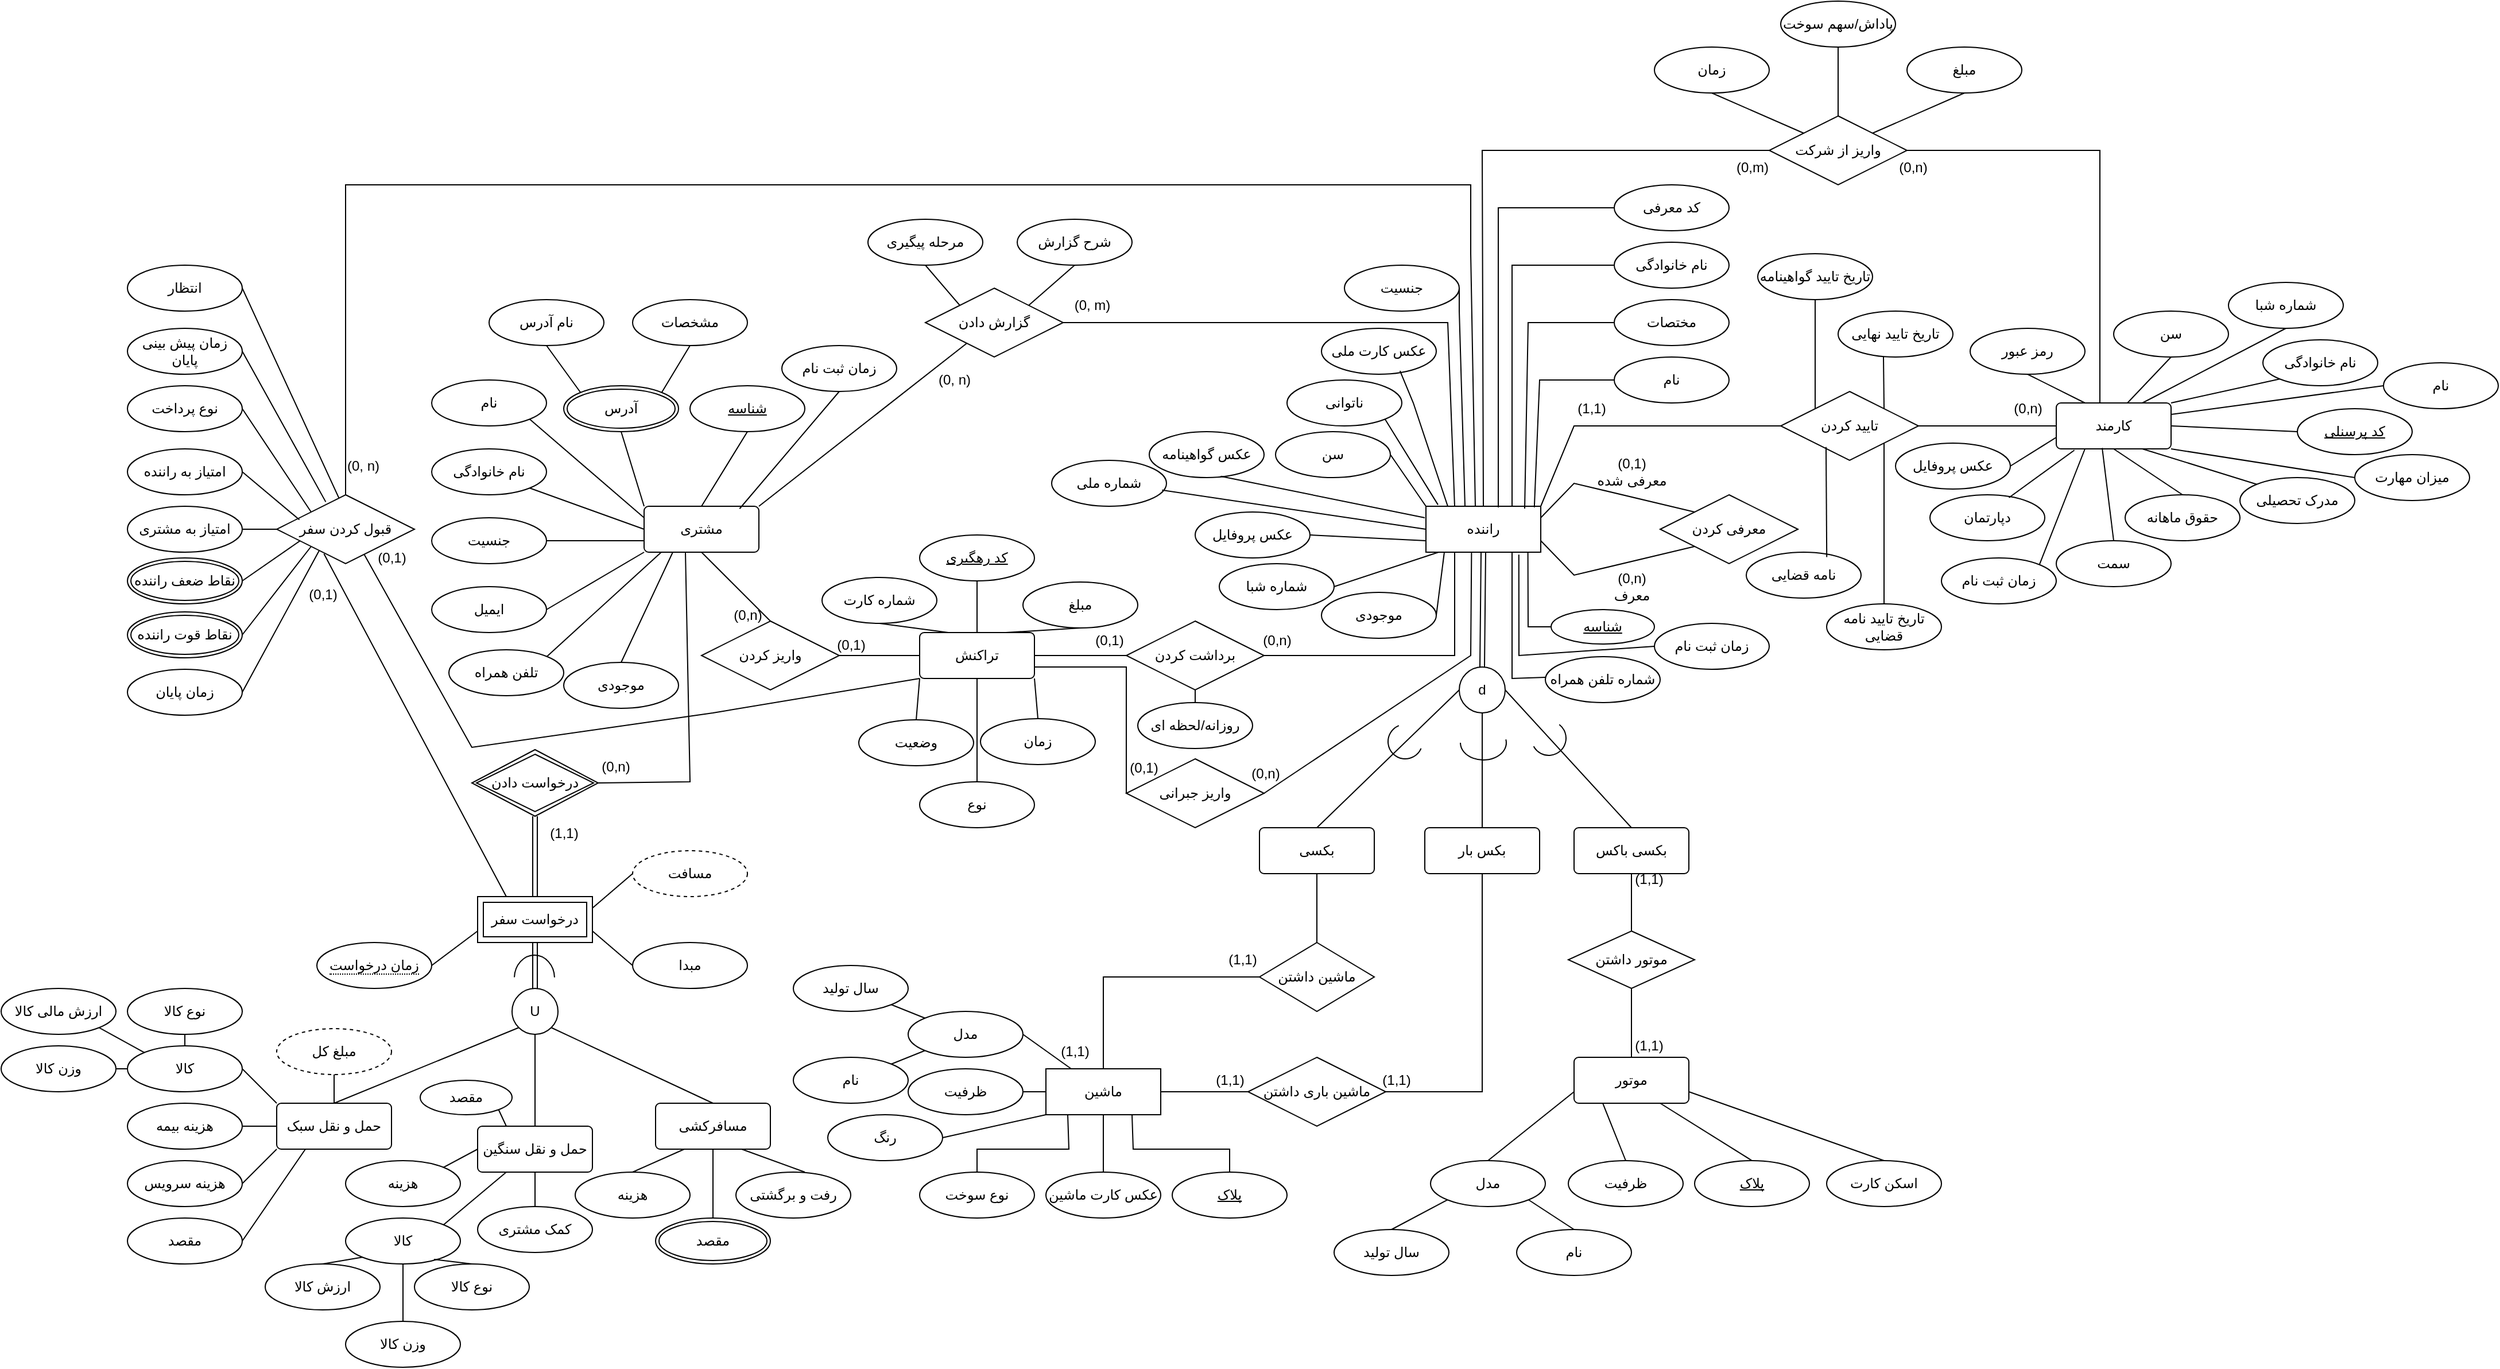 <mxfile version="23.1.6" type="device">
  <diagram id="R2lEEEUBdFMjLlhIrx00" name="Page-1">
    <mxGraphModel dx="2364" dy="1795" grid="1" gridSize="10" guides="1" tooltips="1" connect="1" arrows="1" fold="1" page="1" pageScale="1" pageWidth="850" pageHeight="1100" math="0" shadow="0" extFonts="Permanent Marker^https://fonts.googleapis.com/css?family=Permanent+Marker">
      <root>
        <mxCell id="0" />
        <mxCell id="1" parent="0" />
        <mxCell id="swCDHV_uJjEk_oPD2tug-1" value="راننده" style="whiteSpace=wrap;html=1;align=center;" parent="1" vertex="1">
          <mxGeometry x="391" y="240" width="100" height="40" as="geometry" />
        </mxCell>
        <mxCell id="swCDHV_uJjEk_oPD2tug-2" value="&lt;u&gt;شناسه&lt;/u&gt;" style="ellipse;whiteSpace=wrap;html=1;align=center;" parent="1" vertex="1">
          <mxGeometry x="500" y="330" width="90" height="30" as="geometry" />
        </mxCell>
        <mxCell id="swCDHV_uJjEk_oPD2tug-7" value="&lt;div&gt;کد معرفی&lt;/div&gt;" style="ellipse;whiteSpace=wrap;html=1;align=center;" parent="1" vertex="1">
          <mxGeometry x="555" y="-40" width="100" height="40" as="geometry" />
        </mxCell>
        <mxCell id="swCDHV_uJjEk_oPD2tug-9" value="نام" style="ellipse;whiteSpace=wrap;html=1;align=center;" parent="1" vertex="1">
          <mxGeometry x="555" y="110" width="100" height="40" as="geometry" />
        </mxCell>
        <mxCell id="swCDHV_uJjEk_oPD2tug-11" value="نام خانوادگی" style="ellipse;whiteSpace=wrap;html=1;align=center;" parent="1" vertex="1">
          <mxGeometry x="555" y="10" width="100" height="40" as="geometry" />
        </mxCell>
        <mxCell id="swCDHV_uJjEk_oPD2tug-14" value="سن" style="ellipse;whiteSpace=wrap;html=1;align=center;" parent="1" vertex="1">
          <mxGeometry x="260" y="175" width="100" height="40" as="geometry" />
        </mxCell>
        <mxCell id="swCDHV_uJjEk_oPD2tug-16" value="ناتوانی" style="ellipse;whiteSpace=wrap;html=1;align=center;" parent="1" vertex="1">
          <mxGeometry x="270" y="130" width="100" height="40" as="geometry" />
        </mxCell>
        <mxCell id="swCDHV_uJjEk_oPD2tug-21" value="جنسیت" style="ellipse;whiteSpace=wrap;html=1;align=center;" parent="1" vertex="1">
          <mxGeometry x="320" y="30" width="100" height="40" as="geometry" />
        </mxCell>
        <mxCell id="swCDHV_uJjEk_oPD2tug-24" value="شماره ملی" style="ellipse;whiteSpace=wrap;html=1;align=center;" parent="1" vertex="1">
          <mxGeometry x="65" y="200" width="100" height="40" as="geometry" />
        </mxCell>
        <mxCell id="swCDHV_uJjEk_oPD2tug-26" value="شماره شبا" style="ellipse;whiteSpace=wrap;html=1;align=center;" parent="1" vertex="1">
          <mxGeometry x="211" y="290" width="100" height="40" as="geometry" />
        </mxCell>
        <mxCell id="swCDHV_uJjEk_oPD2tug-28" value="شماره تلفن همراه" style="ellipse;whiteSpace=wrap;html=1;align=center;" parent="1" vertex="1">
          <mxGeometry x="495" y="371" width="100" height="40" as="geometry" />
        </mxCell>
        <mxCell id="swCDHV_uJjEk_oPD2tug-30" value="عکس کارت ملی" style="ellipse;whiteSpace=wrap;html=1;align=center;" parent="1" vertex="1">
          <mxGeometry x="300" y="85" width="100" height="40" as="geometry" />
        </mxCell>
        <mxCell id="swCDHV_uJjEk_oPD2tug-31" value="عکس گواهینامه" style="ellipse;whiteSpace=wrap;html=1;align=center;" parent="1" vertex="1">
          <mxGeometry x="150" y="175" width="100" height="40" as="geometry" />
        </mxCell>
        <mxCell id="swCDHV_uJjEk_oPD2tug-32" value="عکس پروفایل" style="ellipse;whiteSpace=wrap;html=1;align=center;" parent="1" vertex="1">
          <mxGeometry x="190" y="245" width="100" height="40" as="geometry" />
        </mxCell>
        <mxCell id="QkZbBygxRby5PD8kks8j-1" value="معرفی کردن" style="shape=rhombus;perimeter=rhombusPerimeter;whiteSpace=wrap;html=1;align=center;" parent="1" vertex="1">
          <mxGeometry x="595" y="230" width="120" height="60" as="geometry" />
        </mxCell>
        <mxCell id="QkZbBygxRby5PD8kks8j-4" value="موجودی" style="ellipse;whiteSpace=wrap;html=1;align=center;" parent="1" vertex="1">
          <mxGeometry x="300" y="315" width="100" height="40" as="geometry" />
        </mxCell>
        <mxCell id="QkZbBygxRby5PD8kks8j-6" value="" style="endArrow=none;html=1;rounded=0;exitX=0.5;exitY=1;exitDx=0;exitDy=0;" parent="1" source="QkZbBygxRby5PD8kks8j-7" edge="1">
          <mxGeometry relative="1" as="geometry">
            <mxPoint x="340" y="430" as="sourcePoint" />
            <mxPoint x="440" y="400" as="targetPoint" />
          </mxGeometry>
        </mxCell>
        <mxCell id="QkZbBygxRby5PD8kks8j-7" value="d" style="ellipse;whiteSpace=wrap;html=1;aspect=fixed;" parent="1" vertex="1">
          <mxGeometry x="420" y="380" width="40" height="40" as="geometry" />
        </mxCell>
        <mxCell id="QkZbBygxRby5PD8kks8j-9" value="" style="shape=link;html=1;rounded=0;entryX=0.5;entryY=1;entryDx=0;entryDy=0;exitX=0.5;exitY=0;exitDx=0;exitDy=0;" parent="1" source="QkZbBygxRby5PD8kks8j-7" target="swCDHV_uJjEk_oPD2tug-1" edge="1">
          <mxGeometry relative="1" as="geometry">
            <mxPoint x="340" y="430" as="sourcePoint" />
            <mxPoint x="500" y="430" as="targetPoint" />
          </mxGeometry>
        </mxCell>
        <mxCell id="QkZbBygxRby5PD8kks8j-11" value="بکسی" style="rounded=1;arcSize=10;whiteSpace=wrap;html=1;align=center;" parent="1" vertex="1">
          <mxGeometry x="246" y="520" width="100" height="40" as="geometry" />
        </mxCell>
        <mxCell id="QkZbBygxRby5PD8kks8j-13" value="بکس بار" style="rounded=1;arcSize=10;whiteSpace=wrap;html=1;align=center;" parent="1" vertex="1">
          <mxGeometry x="390" y="520" width="100" height="40" as="geometry" />
        </mxCell>
        <mxCell id="QkZbBygxRby5PD8kks8j-14" value="بکسی باکس" style="rounded=1;arcSize=10;whiteSpace=wrap;html=1;align=center;" parent="1" vertex="1">
          <mxGeometry x="520" y="520" width="100" height="40" as="geometry" />
        </mxCell>
        <mxCell id="QkZbBygxRby5PD8kks8j-15" style="edgeStyle=orthogonalEdgeStyle;rounded=0;orthogonalLoop=1;jettySize=auto;html=1;exitX=0.5;exitY=1;exitDx=0;exitDy=0;" parent="1" edge="1">
          <mxGeometry relative="1" as="geometry">
            <mxPoint x="330" y="560" as="sourcePoint" />
            <mxPoint x="330" y="560" as="targetPoint" />
          </mxGeometry>
        </mxCell>
        <mxCell id="QkZbBygxRby5PD8kks8j-17" value="" style="endArrow=none;html=1;rounded=0;entryX=0.5;entryY=0;entryDx=0;entryDy=0;exitX=1;exitY=0.5;exitDx=0;exitDy=0;" parent="1" source="QkZbBygxRby5PD8kks8j-7" target="QkZbBygxRby5PD8kks8j-14" edge="1">
          <mxGeometry relative="1" as="geometry">
            <mxPoint x="340" y="430" as="sourcePoint" />
            <mxPoint x="500" y="430" as="targetPoint" />
          </mxGeometry>
        </mxCell>
        <mxCell id="QkZbBygxRby5PD8kks8j-18" value="" style="endArrow=none;html=1;rounded=0;entryX=0.5;entryY=0;entryDx=0;entryDy=0;exitX=0.5;exitY=1;exitDx=0;exitDy=0;" parent="1" source="QkZbBygxRby5PD8kks8j-7" target="QkZbBygxRby5PD8kks8j-13" edge="1">
          <mxGeometry relative="1" as="geometry">
            <mxPoint x="340" y="430" as="sourcePoint" />
            <mxPoint x="500" y="430" as="targetPoint" />
          </mxGeometry>
        </mxCell>
        <mxCell id="QkZbBygxRby5PD8kks8j-20" value="" style="endArrow=none;html=1;rounded=0;exitX=0.5;exitY=0;exitDx=0;exitDy=0;entryX=0;entryY=0.5;entryDx=0;entryDy=0;" parent="1" source="QkZbBygxRby5PD8kks8j-11" target="QkZbBygxRby5PD8kks8j-7" edge="1">
          <mxGeometry relative="1" as="geometry">
            <mxPoint x="340" y="430" as="sourcePoint" />
            <mxPoint x="500" y="430" as="targetPoint" />
          </mxGeometry>
        </mxCell>
        <mxCell id="QkZbBygxRby5PD8kks8j-23" value="" style="verticalLabelPosition=bottom;verticalAlign=top;html=1;shape=mxgraph.basic.arc;startAngle=0.104;endAngle=0.671;" parent="1" vertex="1">
          <mxGeometry x="483" y="427" width="30" height="30" as="geometry" />
        </mxCell>
        <mxCell id="QkZbBygxRby5PD8kks8j-24" value="" style="verticalLabelPosition=bottom;verticalAlign=top;html=1;shape=mxgraph.basic.arc;startAngle=0.219;endAngle=0.75;" parent="1" vertex="1">
          <mxGeometry x="421" y="431" width="40" height="30" as="geometry" />
        </mxCell>
        <mxCell id="QkZbBygxRby5PD8kks8j-26" value="" style="verticalLabelPosition=bottom;verticalAlign=top;html=1;shape=mxgraph.basic.arc;startAngle=0.315;endAngle=0.939;" parent="1" vertex="1">
          <mxGeometry x="358" y="430" width="30" height="30" as="geometry" />
        </mxCell>
        <mxCell id="QkZbBygxRby5PD8kks8j-31" value="ماشین" style="whiteSpace=wrap;html=1;align=center;" parent="1" vertex="1">
          <mxGeometry x="60" y="730" width="100" height="40" as="geometry" />
        </mxCell>
        <mxCell id="QkZbBygxRby5PD8kks8j-42" value="" style="endArrow=none;html=1;rounded=0;entryX=0;entryY=0;entryDx=0;entryDy=0;exitX=1;exitY=0.25;exitDx=0;exitDy=0;" parent="1" source="swCDHV_uJjEk_oPD2tug-1" target="QkZbBygxRby5PD8kks8j-1" edge="1">
          <mxGeometry relative="1" as="geometry">
            <mxPoint x="330" y="480" as="sourcePoint" />
            <mxPoint x="490" y="480" as="targetPoint" />
            <Array as="points">
              <mxPoint x="520" y="220" />
            </Array>
          </mxGeometry>
        </mxCell>
        <mxCell id="QkZbBygxRby5PD8kks8j-43" value="" style="endArrow=none;html=1;rounded=0;entryX=1;entryY=0.75;entryDx=0;entryDy=0;exitX=0;exitY=1;exitDx=0;exitDy=0;" parent="1" source="QkZbBygxRby5PD8kks8j-1" target="swCDHV_uJjEk_oPD2tug-1" edge="1">
          <mxGeometry relative="1" as="geometry">
            <mxPoint x="330" y="480" as="sourcePoint" />
            <mxPoint x="490" y="480" as="targetPoint" />
            <Array as="points">
              <mxPoint x="520" y="300" />
            </Array>
          </mxGeometry>
        </mxCell>
        <mxCell id="QkZbBygxRby5PD8kks8j-45" value="&lt;div&gt;(0,1)&lt;/div&gt;&lt;div&gt;معرفی شده&lt;br&gt;&lt;/div&gt;" style="text;html=1;align=center;verticalAlign=middle;resizable=0;points=[];autosize=1;strokeColor=none;fillColor=none;" parent="1" vertex="1">
          <mxGeometry x="530" y="190" width="80" height="40" as="geometry" />
        </mxCell>
        <mxCell id="QkZbBygxRby5PD8kks8j-46" value="&lt;div&gt;(0,n)&lt;/div&gt;&lt;div&gt;معرف&lt;br&gt;&lt;/div&gt;" style="text;html=1;align=center;verticalAlign=middle;resizable=0;points=[];autosize=1;strokeColor=none;fillColor=none;" parent="1" vertex="1">
          <mxGeometry x="545" y="290" width="50" height="40" as="geometry" />
        </mxCell>
        <mxCell id="QkZbBygxRby5PD8kks8j-47" value="" style="endArrow=none;html=1;rounded=0;exitX=0.5;exitY=0;exitDx=0;exitDy=0;" parent="1" source="QkZbBygxRby5PD8kks8j-31" target="QkZbBygxRby5PD8kks8j-48" edge="1">
          <mxGeometry relative="1" as="geometry">
            <mxPoint x="330" y="580" as="sourcePoint" />
            <mxPoint x="110" y="680" as="targetPoint" />
            <Array as="points">
              <mxPoint x="110" y="650" />
            </Array>
          </mxGeometry>
        </mxCell>
        <mxCell id="QkZbBygxRby5PD8kks8j-48" value="ماشین داشتن" style="shape=rhombus;perimeter=rhombusPerimeter;whiteSpace=wrap;html=1;align=center;" parent="1" vertex="1">
          <mxGeometry x="246" y="620" width="100" height="60" as="geometry" />
        </mxCell>
        <mxCell id="QkZbBygxRby5PD8kks8j-49" value="" style="endArrow=none;html=1;rounded=0;exitX=0.5;exitY=0;exitDx=0;exitDy=0;entryX=0.5;entryY=1;entryDx=0;entryDy=0;" parent="1" source="QkZbBygxRby5PD8kks8j-48" target="QkZbBygxRby5PD8kks8j-11" edge="1">
          <mxGeometry relative="1" as="geometry">
            <mxPoint x="330" y="580" as="sourcePoint" />
            <mxPoint x="490" y="580" as="targetPoint" />
          </mxGeometry>
        </mxCell>
        <mxCell id="QkZbBygxRby5PD8kks8j-50" value="(1,1)" style="text;html=1;align=center;verticalAlign=middle;resizable=0;points=[];autosize=1;strokeColor=none;fillColor=none;" parent="1" vertex="1">
          <mxGeometry x="206" y="620" width="50" height="30" as="geometry" />
        </mxCell>
        <mxCell id="QkZbBygxRby5PD8kks8j-51" value="(1,1)" style="text;html=1;align=center;verticalAlign=middle;resizable=0;points=[];autosize=1;strokeColor=none;fillColor=none;" parent="1" vertex="1">
          <mxGeometry x="60" y="700" width="50" height="30" as="geometry" />
        </mxCell>
        <mxCell id="QkZbBygxRby5PD8kks8j-54" value="" style="endArrow=none;html=1;rounded=0;exitX=1;exitY=0.5;exitDx=0;exitDy=0;entryX=0.5;entryY=1;entryDx=0;entryDy=0;" parent="1" source="umlDn6B3DRz233x1YHds-15" target="QkZbBygxRby5PD8kks8j-13" edge="1">
          <mxGeometry relative="1" as="geometry">
            <mxPoint x="330" y="640" as="sourcePoint" />
            <mxPoint x="490" y="640" as="targetPoint" />
            <Array as="points">
              <mxPoint x="440" y="750" />
            </Array>
          </mxGeometry>
        </mxCell>
        <mxCell id="QkZbBygxRby5PD8kks8j-55" value="(1,1)" style="text;html=1;align=center;verticalAlign=middle;resizable=0;points=[];autosize=1;strokeColor=none;fillColor=none;" parent="1" vertex="1">
          <mxGeometry x="340" y="725" width="50" height="30" as="geometry" />
        </mxCell>
        <mxCell id="QkZbBygxRby5PD8kks8j-56" value="(1,1)" style="text;html=1;align=center;verticalAlign=middle;resizable=0;points=[];autosize=1;strokeColor=none;fillColor=none;" parent="1" vertex="1">
          <mxGeometry x="195" y="725" width="50" height="30" as="geometry" />
        </mxCell>
        <mxCell id="QkZbBygxRby5PD8kks8j-64" value="عکس کارت ماشین" style="ellipse;whiteSpace=wrap;html=1;align=center;" parent="1" vertex="1">
          <mxGeometry x="60" y="820" width="100" height="40" as="geometry" />
        </mxCell>
        <mxCell id="QkZbBygxRby5PD8kks8j-65" value="نوع سوخت" style="ellipse;whiteSpace=wrap;html=1;align=center;" parent="1" vertex="1">
          <mxGeometry x="-50" y="820" width="100" height="40" as="geometry" />
        </mxCell>
        <mxCell id="QkZbBygxRby5PD8kks8j-66" value="رنگ" style="ellipse;whiteSpace=wrap;html=1;align=center;" parent="1" vertex="1">
          <mxGeometry x="-130" y="770" width="100" height="40" as="geometry" />
        </mxCell>
        <mxCell id="QkZbBygxRby5PD8kks8j-67" value="ظرفیت" style="ellipse;whiteSpace=wrap;html=1;align=center;" parent="1" vertex="1">
          <mxGeometry x="-60" y="730" width="100" height="40" as="geometry" />
        </mxCell>
        <mxCell id="QkZbBygxRby5PD8kks8j-68" value="&lt;u&gt;پلاک&lt;/u&gt;" style="ellipse;whiteSpace=wrap;html=1;align=center;" parent="1" vertex="1">
          <mxGeometry x="170" y="820" width="100" height="40" as="geometry" />
        </mxCell>
        <mxCell id="QkZbBygxRby5PD8kks8j-69" value="مدل" style="ellipse;whiteSpace=wrap;html=1;align=center;" parent="1" vertex="1">
          <mxGeometry x="-60" y="680" width="100" height="40" as="geometry" />
        </mxCell>
        <mxCell id="QkZbBygxRby5PD8kks8j-71" value="" style="endArrow=none;html=1;rounded=0;exitX=0.944;exitY=0.023;exitDx=0;exitDy=0;entryX=0;entryY=0.5;entryDx=0;entryDy=0;exitPerimeter=0;" parent="1" source="swCDHV_uJjEk_oPD2tug-1" target="swCDHV_uJjEk_oPD2tug-9" edge="1">
          <mxGeometry relative="1" as="geometry">
            <mxPoint x="130" y="340" as="sourcePoint" />
            <mxPoint x="290" y="340" as="targetPoint" />
            <Array as="points">
              <mxPoint x="490" y="130" />
            </Array>
          </mxGeometry>
        </mxCell>
        <mxCell id="QkZbBygxRby5PD8kks8j-72" value="" style="endArrow=none;html=1;rounded=0;exitX=0;exitY=0.5;exitDx=0;exitDy=0;entryX=0.75;entryY=0;entryDx=0;entryDy=0;" parent="1" source="swCDHV_uJjEk_oPD2tug-11" target="swCDHV_uJjEk_oPD2tug-1" edge="1">
          <mxGeometry relative="1" as="geometry">
            <mxPoint x="130" y="340" as="sourcePoint" />
            <mxPoint x="290" y="340" as="targetPoint" />
            <Array as="points">
              <mxPoint x="466" y="30" />
            </Array>
          </mxGeometry>
        </mxCell>
        <mxCell id="QkZbBygxRby5PD8kks8j-73" value="" style="endArrow=none;html=1;rounded=0;exitX=0;exitY=0.5;exitDx=0;exitDy=0;entryX=0.63;entryY=0.025;entryDx=0;entryDy=0;entryPerimeter=0;" parent="1" source="swCDHV_uJjEk_oPD2tug-7" target="swCDHV_uJjEk_oPD2tug-1" edge="1">
          <mxGeometry relative="1" as="geometry">
            <mxPoint x="130" y="340" as="sourcePoint" />
            <mxPoint x="290" y="340" as="targetPoint" />
            <Array as="points">
              <mxPoint x="454" y="-20" />
            </Array>
          </mxGeometry>
        </mxCell>
        <mxCell id="QkZbBygxRby5PD8kks8j-76" value="" style="endArrow=none;html=1;rounded=0;entryX=0.75;entryY=1;entryDx=0;entryDy=0;exitX=0;exitY=0.45;exitDx=0;exitDy=0;exitPerimeter=0;" parent="1" source="swCDHV_uJjEk_oPD2tug-28" target="swCDHV_uJjEk_oPD2tug-1" edge="1">
          <mxGeometry relative="1" as="geometry">
            <mxPoint x="130" y="340" as="sourcePoint" />
            <mxPoint x="290" y="340" as="targetPoint" />
            <Array as="points">
              <mxPoint x="466" y="390" />
            </Array>
          </mxGeometry>
        </mxCell>
        <mxCell id="QkZbBygxRby5PD8kks8j-77" value="" style="endArrow=none;html=1;rounded=0;exitX=0.888;exitY=0.991;exitDx=0;exitDy=0;entryX=0;entryY=0.5;entryDx=0;entryDy=0;exitPerimeter=0;" parent="1" source="swCDHV_uJjEk_oPD2tug-1" target="swCDHV_uJjEk_oPD2tug-2" edge="1">
          <mxGeometry relative="1" as="geometry">
            <mxPoint x="130" y="340" as="sourcePoint" />
            <mxPoint x="290" y="340" as="targetPoint" />
            <Array as="points">
              <mxPoint x="480" y="345" />
            </Array>
          </mxGeometry>
        </mxCell>
        <mxCell id="QkZbBygxRby5PD8kks8j-78" value="" style="endArrow=none;html=1;rounded=0;exitX=0.684;exitY=0.928;exitDx=0;exitDy=0;exitPerimeter=0;" parent="1" source="swCDHV_uJjEk_oPD2tug-30" edge="1">
          <mxGeometry relative="1" as="geometry">
            <mxPoint x="130" y="340" as="sourcePoint" />
            <mxPoint x="410" y="240" as="targetPoint" />
            <Array as="points">
              <mxPoint x="380" y="150" />
            </Array>
          </mxGeometry>
        </mxCell>
        <mxCell id="QkZbBygxRby5PD8kks8j-79" value="" style="endArrow=none;html=1;rounded=0;exitX=1;exitY=0.5;exitDx=0;exitDy=0;entryX=0.34;entryY=0.002;entryDx=0;entryDy=0;entryPerimeter=0;" parent="1" source="swCDHV_uJjEk_oPD2tug-21" target="swCDHV_uJjEk_oPD2tug-1" edge="1">
          <mxGeometry relative="1" as="geometry">
            <mxPoint x="130" y="340" as="sourcePoint" />
            <mxPoint x="420" y="240" as="targetPoint" />
            <Array as="points">
              <mxPoint x="420" y="70" />
            </Array>
          </mxGeometry>
        </mxCell>
        <mxCell id="QkZbBygxRby5PD8kks8j-80" value="" style="endArrow=none;html=1;rounded=0;exitX=1;exitY=1;exitDx=0;exitDy=0;entryX=0.105;entryY=-0.033;entryDx=0;entryDy=0;entryPerimeter=0;" parent="1" source="swCDHV_uJjEk_oPD2tug-16" target="swCDHV_uJjEk_oPD2tug-1" edge="1">
          <mxGeometry relative="1" as="geometry">
            <mxPoint x="130" y="340" as="sourcePoint" />
            <mxPoint x="290" y="340" as="targetPoint" />
            <Array as="points" />
          </mxGeometry>
        </mxCell>
        <mxCell id="QkZbBygxRby5PD8kks8j-81" value="" style="endArrow=none;html=1;rounded=0;exitX=0.622;exitY=0.972;exitDx=0;exitDy=0;exitPerimeter=0;" parent="1" source="swCDHV_uJjEk_oPD2tug-31" edge="1">
          <mxGeometry relative="1" as="geometry">
            <mxPoint x="140" y="344.5" as="sourcePoint" />
            <mxPoint x="390" y="250" as="targetPoint" />
            <Array as="points" />
          </mxGeometry>
        </mxCell>
        <mxCell id="QkZbBygxRby5PD8kks8j-82" value="" style="endArrow=none;html=1;rounded=0;exitX=1;exitY=0.5;exitDx=0;exitDy=0;entryX=0;entryY=0;entryDx=0;entryDy=0;" parent="1" source="swCDHV_uJjEk_oPD2tug-14" target="swCDHV_uJjEk_oPD2tug-1" edge="1">
          <mxGeometry relative="1" as="geometry">
            <mxPoint x="130" y="340" as="sourcePoint" />
            <mxPoint x="290" y="340" as="targetPoint" />
            <Array as="points" />
          </mxGeometry>
        </mxCell>
        <mxCell id="QkZbBygxRby5PD8kks8j-84" value="" style="endArrow=none;html=1;rounded=0;entryX=0;entryY=0.5;entryDx=0;entryDy=0;exitX=0.962;exitY=0.648;exitDx=0;exitDy=0;exitPerimeter=0;" parent="1" source="swCDHV_uJjEk_oPD2tug-24" target="swCDHV_uJjEk_oPD2tug-1" edge="1">
          <mxGeometry relative="1" as="geometry">
            <mxPoint x="130" y="340" as="sourcePoint" />
            <mxPoint x="290" y="340" as="targetPoint" />
          </mxGeometry>
        </mxCell>
        <mxCell id="QkZbBygxRby5PD8kks8j-85" value="" style="endArrow=none;html=1;rounded=0;entryX=0.11;entryY=1;entryDx=0;entryDy=0;exitX=1;exitY=0.5;exitDx=0;exitDy=0;entryPerimeter=0;" parent="1" source="swCDHV_uJjEk_oPD2tug-26" target="swCDHV_uJjEk_oPD2tug-1" edge="1">
          <mxGeometry relative="1" as="geometry">
            <mxPoint x="130" y="340" as="sourcePoint" />
            <mxPoint x="290" y="340" as="targetPoint" />
            <Array as="points" />
          </mxGeometry>
        </mxCell>
        <mxCell id="QkZbBygxRby5PD8kks8j-86" value="" style="endArrow=none;html=1;rounded=0;entryX=0.16;entryY=1;entryDx=0;entryDy=0;exitX=1;exitY=0.5;exitDx=0;exitDy=0;entryPerimeter=0;" parent="1" source="QkZbBygxRby5PD8kks8j-4" target="swCDHV_uJjEk_oPD2tug-1" edge="1">
          <mxGeometry relative="1" as="geometry">
            <mxPoint x="130" y="340" as="sourcePoint" />
            <mxPoint x="290" y="340" as="targetPoint" />
            <Array as="points" />
          </mxGeometry>
        </mxCell>
        <mxCell id="QkZbBygxRby5PD8kks8j-91" value="" style="endArrow=none;html=1;rounded=0;entryX=0.5;entryY=1;entryDx=0;entryDy=0;exitX=0.5;exitY=0;exitDx=0;exitDy=0;" parent="1" source="QkZbBygxRby5PD8kks8j-64" target="QkZbBygxRby5PD8kks8j-31" edge="1">
          <mxGeometry relative="1" as="geometry">
            <mxPoint x="130" y="820" as="sourcePoint" />
            <mxPoint x="290" y="820" as="targetPoint" />
          </mxGeometry>
        </mxCell>
        <mxCell id="QkZbBygxRby5PD8kks8j-92" value="" style="endArrow=none;html=1;rounded=0;exitX=0.5;exitY=0;exitDx=0;exitDy=0;entryX=0.19;entryY=1;entryDx=0;entryDy=0;entryPerimeter=0;" parent="1" source="QkZbBygxRby5PD8kks8j-65" target="QkZbBygxRby5PD8kks8j-31" edge="1">
          <mxGeometry relative="1" as="geometry">
            <mxPoint x="130" y="820" as="sourcePoint" />
            <mxPoint x="290" y="820" as="targetPoint" />
            <Array as="points">
              <mxPoint y="800" />
              <mxPoint x="80" y="800" />
            </Array>
          </mxGeometry>
        </mxCell>
        <mxCell id="QkZbBygxRby5PD8kks8j-93" value="" style="endArrow=none;html=1;rounded=0;exitX=1;exitY=0.5;exitDx=0;exitDy=0;entryX=0;entryY=0.5;entryDx=0;entryDy=0;" parent="1" source="QkZbBygxRby5PD8kks8j-67" target="QkZbBygxRby5PD8kks8j-31" edge="1">
          <mxGeometry relative="1" as="geometry">
            <mxPoint x="130" y="800" as="sourcePoint" />
            <mxPoint x="290" y="800" as="targetPoint" />
          </mxGeometry>
        </mxCell>
        <mxCell id="QkZbBygxRby5PD8kks8j-94" value="" style="endArrow=none;html=1;rounded=0;entryX=0;entryY=1;entryDx=0;entryDy=0;exitX=1;exitY=0.5;exitDx=0;exitDy=0;" parent="1" source="QkZbBygxRby5PD8kks8j-66" target="QkZbBygxRby5PD8kks8j-31" edge="1">
          <mxGeometry relative="1" as="geometry">
            <mxPoint x="130" y="800" as="sourcePoint" />
            <mxPoint x="290" y="800" as="targetPoint" />
          </mxGeometry>
        </mxCell>
        <mxCell id="QkZbBygxRby5PD8kks8j-95" value="" style="endArrow=none;html=1;rounded=0;exitX=0.75;exitY=1;exitDx=0;exitDy=0;entryX=0.5;entryY=0;entryDx=0;entryDy=0;" parent="1" source="QkZbBygxRby5PD8kks8j-31" target="QkZbBygxRby5PD8kks8j-68" edge="1">
          <mxGeometry relative="1" as="geometry">
            <mxPoint x="130" y="800" as="sourcePoint" />
            <mxPoint x="290" y="800" as="targetPoint" />
            <Array as="points">
              <mxPoint x="136" y="800" />
              <mxPoint x="220" y="800" />
            </Array>
          </mxGeometry>
        </mxCell>
        <mxCell id="QkZbBygxRby5PD8kks8j-96" value="" style="endArrow=none;html=1;rounded=0;entryX=1;entryY=0.5;entryDx=0;entryDy=0;" parent="1" source="QkZbBygxRby5PD8kks8j-31" target="QkZbBygxRby5PD8kks8j-69" edge="1">
          <mxGeometry relative="1" as="geometry">
            <mxPoint x="60" y="680" as="sourcePoint" />
            <mxPoint x="290" y="800" as="targetPoint" />
          </mxGeometry>
        </mxCell>
        <mxCell id="QkZbBygxRby5PD8kks8j-97" value="نام" style="ellipse;whiteSpace=wrap;html=1;align=center;" parent="1" vertex="1">
          <mxGeometry x="-160" y="720" width="100" height="40" as="geometry" />
        </mxCell>
        <mxCell id="QkZbBygxRby5PD8kks8j-98" value="سال تولید" style="ellipse;whiteSpace=wrap;html=1;align=center;" parent="1" vertex="1">
          <mxGeometry x="-160" y="640" width="100" height="40" as="geometry" />
        </mxCell>
        <mxCell id="QkZbBygxRby5PD8kks8j-99" value="" style="endArrow=none;html=1;rounded=0;entryX=1;entryY=1;entryDx=0;entryDy=0;exitX=0;exitY=0;exitDx=0;exitDy=0;" parent="1" source="QkZbBygxRby5PD8kks8j-69" target="QkZbBygxRby5PD8kks8j-98" edge="1">
          <mxGeometry relative="1" as="geometry">
            <mxPoint x="130" y="800" as="sourcePoint" />
            <mxPoint x="290" y="800" as="targetPoint" />
          </mxGeometry>
        </mxCell>
        <mxCell id="QkZbBygxRby5PD8kks8j-100" value="" style="endArrow=none;html=1;rounded=0;exitX=1;exitY=0;exitDx=0;exitDy=0;entryX=0;entryY=1;entryDx=0;entryDy=0;" parent="1" source="QkZbBygxRby5PD8kks8j-97" target="QkZbBygxRby5PD8kks8j-69" edge="1">
          <mxGeometry relative="1" as="geometry">
            <mxPoint x="130" y="800" as="sourcePoint" />
            <mxPoint x="290" y="800" as="targetPoint" />
          </mxGeometry>
        </mxCell>
        <mxCell id="QkZbBygxRby5PD8kks8j-101" value="موتور" style="rounded=1;arcSize=10;whiteSpace=wrap;html=1;align=center;" parent="1" vertex="1">
          <mxGeometry x="520" y="720" width="100" height="40" as="geometry" />
        </mxCell>
        <mxCell id="QkZbBygxRby5PD8kks8j-102" value="موتور داشتن" style="shape=rhombus;perimeter=rhombusPerimeter;whiteSpace=wrap;html=1;align=center;" parent="1" vertex="1">
          <mxGeometry x="515" y="610" width="110" height="50" as="geometry" />
        </mxCell>
        <mxCell id="QkZbBygxRby5PD8kks8j-103" value="" style="endArrow=none;html=1;rounded=0;entryX=0.5;entryY=0;entryDx=0;entryDy=0;exitX=0.5;exitY=1;exitDx=0;exitDy=0;" parent="1" source="QkZbBygxRby5PD8kks8j-14" target="QkZbBygxRby5PD8kks8j-102" edge="1">
          <mxGeometry relative="1" as="geometry">
            <mxPoint x="130" y="800" as="sourcePoint" />
            <mxPoint x="290" y="800" as="targetPoint" />
          </mxGeometry>
        </mxCell>
        <mxCell id="QkZbBygxRby5PD8kks8j-104" value="" style="endArrow=none;html=1;rounded=0;entryX=0.5;entryY=1;entryDx=0;entryDy=0;exitX=0.5;exitY=0;exitDx=0;exitDy=0;" parent="1" source="QkZbBygxRby5PD8kks8j-101" target="QkZbBygxRby5PD8kks8j-102" edge="1">
          <mxGeometry relative="1" as="geometry">
            <mxPoint x="130" y="800" as="sourcePoint" />
            <mxPoint x="290" y="800" as="targetPoint" />
          </mxGeometry>
        </mxCell>
        <mxCell id="QkZbBygxRby5PD8kks8j-105" value="(1,1)" style="text;html=1;align=center;verticalAlign=middle;resizable=0;points=[];autosize=1;strokeColor=none;fillColor=none;" parent="1" vertex="1">
          <mxGeometry x="560" y="550" width="50" height="30" as="geometry" />
        </mxCell>
        <mxCell id="QkZbBygxRby5PD8kks8j-106" value="(1,1)" style="text;html=1;align=center;verticalAlign=middle;resizable=0;points=[];autosize=1;strokeColor=none;fillColor=none;" parent="1" vertex="1">
          <mxGeometry x="560" y="695" width="50" height="30" as="geometry" />
        </mxCell>
        <mxCell id="QkZbBygxRby5PD8kks8j-107" value="سال تولید" style="ellipse;whiteSpace=wrap;html=1;align=center;" parent="1" vertex="1">
          <mxGeometry x="311" y="870" width="100" height="40" as="geometry" />
        </mxCell>
        <mxCell id="QkZbBygxRby5PD8kks8j-108" value="نام" style="ellipse;whiteSpace=wrap;html=1;align=center;" parent="1" vertex="1">
          <mxGeometry x="470" y="870" width="100" height="40" as="geometry" />
        </mxCell>
        <mxCell id="QkZbBygxRby5PD8kks8j-109" value="مدل" style="ellipse;whiteSpace=wrap;html=1;align=center;" parent="1" vertex="1">
          <mxGeometry x="395" y="810" width="100" height="40" as="geometry" />
        </mxCell>
        <mxCell id="QkZbBygxRby5PD8kks8j-110" value="اسکن کارت" style="ellipse;whiteSpace=wrap;html=1;align=center;" parent="1" vertex="1">
          <mxGeometry x="740" y="810" width="100" height="40" as="geometry" />
        </mxCell>
        <mxCell id="QkZbBygxRby5PD8kks8j-111" value="&lt;u&gt;پلاک&lt;/u&gt;" style="ellipse;whiteSpace=wrap;html=1;align=center;" parent="1" vertex="1">
          <mxGeometry x="625" y="810" width="100" height="40" as="geometry" />
        </mxCell>
        <mxCell id="QkZbBygxRby5PD8kks8j-112" value="ظرفیت" style="ellipse;whiteSpace=wrap;html=1;align=center;" parent="1" vertex="1">
          <mxGeometry x="515" y="810" width="100" height="40" as="geometry" />
        </mxCell>
        <mxCell id="QkZbBygxRby5PD8kks8j-113" value="" style="endArrow=none;html=1;rounded=0;exitX=1;exitY=0.75;exitDx=0;exitDy=0;entryX=0.5;entryY=0;entryDx=0;entryDy=0;" parent="1" source="QkZbBygxRby5PD8kks8j-101" target="QkZbBygxRby5PD8kks8j-110" edge="1">
          <mxGeometry relative="1" as="geometry">
            <mxPoint x="130" y="740" as="sourcePoint" />
            <mxPoint x="290" y="740" as="targetPoint" />
          </mxGeometry>
        </mxCell>
        <mxCell id="QkZbBygxRby5PD8kks8j-114" value="" style="endArrow=none;html=1;rounded=0;entryX=0.75;entryY=1;entryDx=0;entryDy=0;exitX=0.5;exitY=0;exitDx=0;exitDy=0;" parent="1" source="QkZbBygxRby5PD8kks8j-111" target="QkZbBygxRby5PD8kks8j-101" edge="1">
          <mxGeometry relative="1" as="geometry">
            <mxPoint x="130" y="740" as="sourcePoint" />
            <mxPoint x="290" y="740" as="targetPoint" />
          </mxGeometry>
        </mxCell>
        <mxCell id="QkZbBygxRby5PD8kks8j-115" value="" style="endArrow=none;html=1;rounded=0;entryX=0.25;entryY=1;entryDx=0;entryDy=0;exitX=0.5;exitY=0;exitDx=0;exitDy=0;" parent="1" source="QkZbBygxRby5PD8kks8j-112" target="QkZbBygxRby5PD8kks8j-101" edge="1">
          <mxGeometry relative="1" as="geometry">
            <mxPoint x="130" y="740" as="sourcePoint" />
            <mxPoint x="290" y="740" as="targetPoint" />
          </mxGeometry>
        </mxCell>
        <mxCell id="QkZbBygxRby5PD8kks8j-116" value="" style="endArrow=none;html=1;rounded=0;entryX=1;entryY=1;entryDx=0;entryDy=0;exitX=0.5;exitY=0;exitDx=0;exitDy=0;" parent="1" source="QkZbBygxRby5PD8kks8j-108" target="QkZbBygxRby5PD8kks8j-109" edge="1">
          <mxGeometry relative="1" as="geometry">
            <mxPoint x="130" y="740" as="sourcePoint" />
            <mxPoint x="290" y="740" as="targetPoint" />
          </mxGeometry>
        </mxCell>
        <mxCell id="QkZbBygxRby5PD8kks8j-117" value="" style="endArrow=none;html=1;rounded=0;entryX=0;entryY=1;entryDx=0;entryDy=0;exitX=0.5;exitY=0;exitDx=0;exitDy=0;" parent="1" source="QkZbBygxRby5PD8kks8j-107" target="QkZbBygxRby5PD8kks8j-109" edge="1">
          <mxGeometry relative="1" as="geometry">
            <mxPoint x="130" y="740" as="sourcePoint" />
            <mxPoint x="290" y="740" as="targetPoint" />
          </mxGeometry>
        </mxCell>
        <mxCell id="QkZbBygxRby5PD8kks8j-118" value="" style="endArrow=none;html=1;rounded=0;entryX=0;entryY=0.75;entryDx=0;entryDy=0;exitX=0.5;exitY=0;exitDx=0;exitDy=0;" parent="1" source="QkZbBygxRby5PD8kks8j-109" target="QkZbBygxRby5PD8kks8j-101" edge="1">
          <mxGeometry relative="1" as="geometry">
            <mxPoint x="130" y="740" as="sourcePoint" />
            <mxPoint x="290" y="740" as="targetPoint" />
          </mxGeometry>
        </mxCell>
        <mxCell id="QkZbBygxRby5PD8kks8j-119" value="تایید کردن" style="shape=rhombus;perimeter=rhombusPerimeter;whiteSpace=wrap;html=1;align=center;" parent="1" vertex="1">
          <mxGeometry x="700" y="140" width="120" height="60" as="geometry" />
        </mxCell>
        <mxCell id="QkZbBygxRby5PD8kks8j-121" value="" style="endArrow=none;html=1;rounded=0;exitX=0;exitY=0.5;exitDx=0;exitDy=0;entryX=1;entryY=0;entryDx=0;entryDy=0;" parent="1" source="QkZbBygxRby5PD8kks8j-119" target="swCDHV_uJjEk_oPD2tug-1" edge="1">
          <mxGeometry relative="1" as="geometry">
            <mxPoint x="130" y="350" as="sourcePoint" />
            <mxPoint x="290" y="350" as="targetPoint" />
            <Array as="points">
              <mxPoint x="520" y="170" />
            </Array>
          </mxGeometry>
        </mxCell>
        <mxCell id="QkZbBygxRby5PD8kks8j-123" value="(1,1)" style="text;html=1;align=center;verticalAlign=middle;resizable=0;points=[];autosize=1;strokeColor=none;fillColor=none;" parent="1" vertex="1">
          <mxGeometry x="510" y="140" width="50" height="30" as="geometry" />
        </mxCell>
        <mxCell id="QkZbBygxRby5PD8kks8j-124" value="کارمند" style="rounded=1;arcSize=10;whiteSpace=wrap;html=1;align=center;" parent="1" vertex="1">
          <mxGeometry x="940" y="150" width="100" height="40" as="geometry" />
        </mxCell>
        <mxCell id="QkZbBygxRby5PD8kks8j-125" value="" style="endArrow=none;html=1;rounded=0;entryX=0;entryY=0.5;entryDx=0;entryDy=0;exitX=1;exitY=0.5;exitDx=0;exitDy=0;" parent="1" source="QkZbBygxRby5PD8kks8j-119" target="QkZbBygxRby5PD8kks8j-124" edge="1">
          <mxGeometry relative="1" as="geometry">
            <mxPoint x="630" y="320" as="sourcePoint" />
            <mxPoint x="790" y="320" as="targetPoint" />
          </mxGeometry>
        </mxCell>
        <mxCell id="QkZbBygxRby5PD8kks8j-126" value="(0,n)" style="text;html=1;align=center;verticalAlign=middle;resizable=0;points=[];autosize=1;strokeColor=none;fillColor=none;" parent="1" vertex="1">
          <mxGeometry x="890" y="140" width="50" height="30" as="geometry" />
        </mxCell>
        <mxCell id="QkZbBygxRby5PD8kks8j-127" value="کد پرسنلی" style="ellipse;whiteSpace=wrap;html=1;align=center;fontStyle=4;" parent="1" vertex="1">
          <mxGeometry x="1150" y="155" width="100" height="40" as="geometry" />
        </mxCell>
        <mxCell id="QkZbBygxRby5PD8kks8j-129" value="سمت" style="ellipse;whiteSpace=wrap;html=1;align=center;" parent="1" vertex="1">
          <mxGeometry x="940" y="270" width="100" height="40" as="geometry" />
        </mxCell>
        <mxCell id="QkZbBygxRby5PD8kks8j-130" value="سن" style="ellipse;whiteSpace=wrap;html=1;align=center;" parent="1" vertex="1">
          <mxGeometry x="990" y="70" width="100" height="40" as="geometry" />
        </mxCell>
        <mxCell id="QkZbBygxRby5PD8kks8j-131" value="حقوق ماهانه" style="ellipse;whiteSpace=wrap;html=1;align=center;" parent="1" vertex="1">
          <mxGeometry x="1000" y="230" width="100" height="40" as="geometry" />
        </mxCell>
        <mxCell id="QkZbBygxRby5PD8kks8j-132" value="مدرک تحصیلی" style="ellipse;whiteSpace=wrap;html=1;align=center;" parent="1" vertex="1">
          <mxGeometry x="1100" y="215" width="100" height="40" as="geometry" />
        </mxCell>
        <mxCell id="QkZbBygxRby5PD8kks8j-133" value="میزان مهارت" style="ellipse;whiteSpace=wrap;html=1;align=center;" parent="1" vertex="1">
          <mxGeometry x="1200" y="195" width="100" height="40" as="geometry" />
        </mxCell>
        <mxCell id="QkZbBygxRby5PD8kks8j-134" value="دپارتمان" style="ellipse;whiteSpace=wrap;html=1;align=center;" parent="1" vertex="1">
          <mxGeometry x="830" y="230" width="100" height="40" as="geometry" />
        </mxCell>
        <mxCell id="QkZbBygxRby5PD8kks8j-135" value="عکس پروفایل" style="ellipse;whiteSpace=wrap;html=1;align=center;" parent="1" vertex="1">
          <mxGeometry x="800" y="185" width="100" height="40" as="geometry" />
        </mxCell>
        <mxCell id="QkZbBygxRby5PD8kks8j-136" value="نام خانوادگی" style="ellipse;whiteSpace=wrap;html=1;align=center;" parent="1" vertex="1">
          <mxGeometry x="1120" y="95" width="100" height="40" as="geometry" />
        </mxCell>
        <mxCell id="QkZbBygxRby5PD8kks8j-137" value="نام" style="ellipse;whiteSpace=wrap;html=1;align=center;" parent="1" vertex="1">
          <mxGeometry x="1225" y="115" width="100" height="40" as="geometry" />
        </mxCell>
        <mxCell id="QkZbBygxRby5PD8kks8j-138" value="شماره شبا" style="ellipse;whiteSpace=wrap;html=1;align=center;" parent="1" vertex="1">
          <mxGeometry x="1090" y="45" width="100" height="40" as="geometry" />
        </mxCell>
        <mxCell id="QkZbBygxRby5PD8kks8j-139" value="رمز عبور" style="ellipse;whiteSpace=wrap;html=1;align=center;" parent="1" vertex="1">
          <mxGeometry x="865" y="85" width="100" height="40" as="geometry" />
        </mxCell>
        <mxCell id="QkZbBygxRby5PD8kks8j-141" style="edgeStyle=orthogonalEdgeStyle;rounded=0;orthogonalLoop=1;jettySize=auto;html=1;exitX=0.5;exitY=1;exitDx=0;exitDy=0;" parent="1" source="QkZbBygxRby5PD8kks8j-132" target="QkZbBygxRby5PD8kks8j-132" edge="1">
          <mxGeometry relative="1" as="geometry" />
        </mxCell>
        <mxCell id="QkZbBygxRby5PD8kks8j-150" value="" style="endArrow=none;html=1;rounded=0;entryX=0;entryY=1;entryDx=0;entryDy=0;exitX=1;exitY=0;exitDx=0;exitDy=0;" parent="1" source="QkZbBygxRby5PD8kks8j-124" target="QkZbBygxRby5PD8kks8j-136" edge="1">
          <mxGeometry relative="1" as="geometry">
            <mxPoint x="630" y="280" as="sourcePoint" />
            <mxPoint x="790" y="280" as="targetPoint" />
          </mxGeometry>
        </mxCell>
        <mxCell id="QkZbBygxRby5PD8kks8j-151" value="" style="endArrow=none;html=1;rounded=0;entryX=0.5;entryY=1;entryDx=0;entryDy=0;exitX=0.75;exitY=0;exitDx=0;exitDy=0;" parent="1" source="QkZbBygxRby5PD8kks8j-124" target="QkZbBygxRby5PD8kks8j-138" edge="1">
          <mxGeometry relative="1" as="geometry">
            <mxPoint x="640" y="280" as="sourcePoint" />
            <mxPoint x="800" y="280" as="targetPoint" />
          </mxGeometry>
        </mxCell>
        <mxCell id="QkZbBygxRby5PD8kks8j-153" value="" style="endArrow=none;html=1;rounded=0;entryX=0.25;entryY=0;entryDx=0;entryDy=0;exitX=0.5;exitY=1;exitDx=0;exitDy=0;" parent="1" source="QkZbBygxRby5PD8kks8j-139" target="QkZbBygxRby5PD8kks8j-124" edge="1">
          <mxGeometry relative="1" as="geometry">
            <mxPoint x="630" y="280" as="sourcePoint" />
            <mxPoint x="790" y="280" as="targetPoint" />
          </mxGeometry>
        </mxCell>
        <mxCell id="QkZbBygxRby5PD8kks8j-156" value="" style="endArrow=none;html=1;rounded=0;entryX=0;entryY=0.5;entryDx=0;entryDy=0;exitX=1;exitY=0.5;exitDx=0;exitDy=0;" parent="1" source="QkZbBygxRby5PD8kks8j-124" target="QkZbBygxRby5PD8kks8j-127" edge="1">
          <mxGeometry relative="1" as="geometry">
            <mxPoint x="630" y="280" as="sourcePoint" />
            <mxPoint x="790" y="280" as="targetPoint" />
          </mxGeometry>
        </mxCell>
        <mxCell id="QkZbBygxRby5PD8kks8j-157" value="" style="endArrow=none;html=1;rounded=0;entryX=1;entryY=1;entryDx=0;entryDy=0;exitX=0;exitY=0.5;exitDx=0;exitDy=0;" parent="1" source="QkZbBygxRby5PD8kks8j-133" target="QkZbBygxRby5PD8kks8j-124" edge="1">
          <mxGeometry relative="1" as="geometry">
            <mxPoint x="1180" y="210" as="sourcePoint" />
            <mxPoint x="790" y="280" as="targetPoint" />
          </mxGeometry>
        </mxCell>
        <mxCell id="QkZbBygxRby5PD8kks8j-158" value="" style="endArrow=none;html=1;rounded=0;entryX=0.75;entryY=1;entryDx=0;entryDy=0;exitX=0;exitY=0;exitDx=0;exitDy=0;" parent="1" source="QkZbBygxRby5PD8kks8j-132" target="QkZbBygxRby5PD8kks8j-124" edge="1">
          <mxGeometry relative="1" as="geometry">
            <mxPoint x="630" y="280" as="sourcePoint" />
            <mxPoint x="790" y="280" as="targetPoint" />
          </mxGeometry>
        </mxCell>
        <mxCell id="QkZbBygxRby5PD8kks8j-159" value="" style="endArrow=none;html=1;rounded=0;entryX=0.5;entryY=1;entryDx=0;entryDy=0;exitX=0.5;exitY=0;exitDx=0;exitDy=0;" parent="1" source="QkZbBygxRby5PD8kks8j-131" target="QkZbBygxRby5PD8kks8j-124" edge="1">
          <mxGeometry relative="1" as="geometry">
            <mxPoint x="630" y="280" as="sourcePoint" />
            <mxPoint x="790" y="280" as="targetPoint" />
          </mxGeometry>
        </mxCell>
        <mxCell id="QkZbBygxRby5PD8kks8j-160" value="" style="endArrow=none;html=1;rounded=0;entryX=0.4;entryY=0.98;entryDx=0;entryDy=0;exitX=0.5;exitY=0;exitDx=0;exitDy=0;entryPerimeter=0;" parent="1" source="QkZbBygxRby5PD8kks8j-129" target="QkZbBygxRby5PD8kks8j-124" edge="1">
          <mxGeometry relative="1" as="geometry">
            <mxPoint x="640" y="280" as="sourcePoint" />
            <mxPoint x="800" y="280" as="targetPoint" />
            <Array as="points" />
          </mxGeometry>
        </mxCell>
        <mxCell id="QkZbBygxRby5PD8kks8j-161" value="" style="endArrow=none;html=1;rounded=0;entryX=0.158;entryY=1.028;entryDx=0;entryDy=0;exitX=0.688;exitY=0.062;exitDx=0;exitDy=0;entryPerimeter=0;exitPerimeter=0;" parent="1" source="QkZbBygxRby5PD8kks8j-134" target="QkZbBygxRby5PD8kks8j-124" edge="1">
          <mxGeometry relative="1" as="geometry">
            <mxPoint x="630" y="280" as="sourcePoint" />
            <mxPoint x="790" y="280" as="targetPoint" />
          </mxGeometry>
        </mxCell>
        <mxCell id="QkZbBygxRby5PD8kks8j-162" value="" style="endArrow=none;html=1;rounded=0;entryX=0;entryY=0.75;entryDx=0;entryDy=0;exitX=1;exitY=0.5;exitDx=0;exitDy=0;" parent="1" source="QkZbBygxRby5PD8kks8j-135" target="QkZbBygxRby5PD8kks8j-124" edge="1">
          <mxGeometry relative="1" as="geometry">
            <mxPoint x="630" y="280" as="sourcePoint" />
            <mxPoint x="790" y="280" as="targetPoint" />
          </mxGeometry>
        </mxCell>
        <mxCell id="QkZbBygxRby5PD8kks8j-163" value="" style="endArrow=none;html=1;rounded=0;entryX=0;entryY=0.5;entryDx=0;entryDy=0;exitX=1;exitY=0.25;exitDx=0;exitDy=0;" parent="1" source="QkZbBygxRby5PD8kks8j-124" target="QkZbBygxRby5PD8kks8j-137" edge="1">
          <mxGeometry relative="1" as="geometry">
            <mxPoint x="630" y="280" as="sourcePoint" />
            <mxPoint x="790" y="280" as="targetPoint" />
          </mxGeometry>
        </mxCell>
        <mxCell id="QkZbBygxRby5PD8kks8j-164" value="تاریخ تایید نهایی" style="ellipse;whiteSpace=wrap;html=1;align=center;" parent="1" vertex="1">
          <mxGeometry x="750" y="70" width="100" height="40" as="geometry" />
        </mxCell>
        <mxCell id="QkZbBygxRby5PD8kks8j-165" value="تاریخ تایید گواهینامه" style="ellipse;whiteSpace=wrap;html=1;align=center;" parent="1" vertex="1">
          <mxGeometry x="680" y="20" width="100" height="40" as="geometry" />
        </mxCell>
        <mxCell id="QkZbBygxRby5PD8kks8j-166" value="نامه قضایی" style="ellipse;whiteSpace=wrap;html=1;align=center;" parent="1" vertex="1">
          <mxGeometry x="670" y="280" width="100" height="40" as="geometry" />
        </mxCell>
        <mxCell id="QkZbBygxRby5PD8kks8j-167" value="تاریخ تایید نامه قضایی" style="ellipse;whiteSpace=wrap;html=1;align=center;" parent="1" vertex="1">
          <mxGeometry x="740" y="325" width="100" height="40" as="geometry" />
        </mxCell>
        <mxCell id="QkZbBygxRby5PD8kks8j-169" value="" style="endArrow=none;html=1;rounded=0;entryX=0.5;entryY=1;entryDx=0;entryDy=0;exitX=0;exitY=0;exitDx=0;exitDy=0;" parent="1" source="QkZbBygxRby5PD8kks8j-119" target="QkZbBygxRby5PD8kks8j-165" edge="1">
          <mxGeometry relative="1" as="geometry">
            <mxPoint x="400" y="280" as="sourcePoint" />
            <mxPoint x="560" y="280" as="targetPoint" />
          </mxGeometry>
        </mxCell>
        <mxCell id="QkZbBygxRby5PD8kks8j-172" value="مشتری" style="rounded=1;arcSize=10;whiteSpace=wrap;html=1;align=center;" parent="1" vertex="1">
          <mxGeometry x="-290" y="240" width="100" height="40" as="geometry" />
        </mxCell>
        <mxCell id="QkZbBygxRby5PD8kks8j-173" value="شناسه" style="ellipse;whiteSpace=wrap;html=1;align=center;fontStyle=4;" parent="1" vertex="1">
          <mxGeometry x="-250" y="135" width="100" height="40" as="geometry" />
        </mxCell>
        <mxCell id="QkZbBygxRby5PD8kks8j-174" value="آدرس" style="ellipse;shape=doubleEllipse;margin=3;whiteSpace=wrap;html=1;align=center;" parent="1" vertex="1">
          <mxGeometry x="-360" y="135" width="100" height="40" as="geometry" />
        </mxCell>
        <mxCell id="QkZbBygxRby5PD8kks8j-175" value="نام آدرس" style="ellipse;whiteSpace=wrap;html=1;align=center;" parent="1" vertex="1">
          <mxGeometry x="-425" y="60" width="100" height="40" as="geometry" />
        </mxCell>
        <mxCell id="QkZbBygxRby5PD8kks8j-176" value="مشخصات" style="ellipse;whiteSpace=wrap;html=1;align=center;" parent="1" vertex="1">
          <mxGeometry x="-300" y="60" width="100" height="40" as="geometry" />
        </mxCell>
        <mxCell id="QkZbBygxRby5PD8kks8j-177" value="موجودی" style="ellipse;whiteSpace=wrap;html=1;align=center;" parent="1" vertex="1">
          <mxGeometry x="-360" y="376" width="100" height="40" as="geometry" />
        </mxCell>
        <mxCell id="QkZbBygxRby5PD8kks8j-178" value="تلفن همراه" style="ellipse;whiteSpace=wrap;html=1;align=center;" parent="1" vertex="1">
          <mxGeometry x="-460" y="365" width="100" height="40" as="geometry" />
        </mxCell>
        <mxCell id="QkZbBygxRby5PD8kks8j-179" value="ایمیل" style="ellipse;whiteSpace=wrap;html=1;align=center;" parent="1" vertex="1">
          <mxGeometry x="-475" y="310" width="100" height="40" as="geometry" />
        </mxCell>
        <mxCell id="QkZbBygxRby5PD8kks8j-180" value="جنسیت" style="ellipse;whiteSpace=wrap;html=1;align=center;" parent="1" vertex="1">
          <mxGeometry x="-475" y="250" width="100" height="40" as="geometry" />
        </mxCell>
        <mxCell id="QkZbBygxRby5PD8kks8j-181" value="نام خانوادگی" style="ellipse;whiteSpace=wrap;html=1;align=center;" parent="1" vertex="1">
          <mxGeometry x="-475" y="190" width="100" height="40" as="geometry" />
        </mxCell>
        <mxCell id="QkZbBygxRby5PD8kks8j-182" value="نام" style="ellipse;whiteSpace=wrap;html=1;align=center;" parent="1" vertex="1">
          <mxGeometry x="-475" y="130" width="100" height="40" as="geometry" />
        </mxCell>
        <mxCell id="QkZbBygxRby5PD8kks8j-183" value="" style="endArrow=none;html=1;rounded=0;entryX=0.5;entryY=1;entryDx=0;entryDy=0;exitX=0;exitY=0;exitDx=0;exitDy=0;" parent="1" source="QkZbBygxRby5PD8kks8j-174" target="QkZbBygxRby5PD8kks8j-175" edge="1">
          <mxGeometry relative="1" as="geometry">
            <mxPoint y="310" as="sourcePoint" />
            <mxPoint x="160" y="310" as="targetPoint" />
          </mxGeometry>
        </mxCell>
        <mxCell id="QkZbBygxRby5PD8kks8j-184" value="" style="endArrow=none;html=1;rounded=0;exitX=1;exitY=0;exitDx=0;exitDy=0;entryX=0.5;entryY=1;entryDx=0;entryDy=0;" parent="1" source="QkZbBygxRby5PD8kks8j-174" target="QkZbBygxRby5PD8kks8j-176" edge="1">
          <mxGeometry relative="1" as="geometry">
            <mxPoint y="310" as="sourcePoint" />
            <mxPoint x="160" y="310" as="targetPoint" />
          </mxGeometry>
        </mxCell>
        <mxCell id="QkZbBygxRby5PD8kks8j-185" value="" style="endArrow=none;html=1;rounded=0;exitX=0;exitY=0;exitDx=0;exitDy=0;entryX=0.5;entryY=1;entryDx=0;entryDy=0;" parent="1" source="QkZbBygxRby5PD8kks8j-172" target="QkZbBygxRby5PD8kks8j-174" edge="1">
          <mxGeometry relative="1" as="geometry">
            <mxPoint y="310" as="sourcePoint" />
            <mxPoint x="160" y="310" as="targetPoint" />
          </mxGeometry>
        </mxCell>
        <mxCell id="QkZbBygxRby5PD8kks8j-186" value="" style="endArrow=none;html=1;rounded=0;exitX=0.5;exitY=0;exitDx=0;exitDy=0;entryX=0.5;entryY=1;entryDx=0;entryDy=0;" parent="1" source="QkZbBygxRby5PD8kks8j-172" target="QkZbBygxRby5PD8kks8j-173" edge="1">
          <mxGeometry relative="1" as="geometry">
            <mxPoint y="310" as="sourcePoint" />
            <mxPoint x="160" y="310" as="targetPoint" />
          </mxGeometry>
        </mxCell>
        <mxCell id="QkZbBygxRby5PD8kks8j-187" value="" style="endArrow=none;html=1;rounded=0;exitX=1;exitY=1;exitDx=0;exitDy=0;entryX=0;entryY=0.25;entryDx=0;entryDy=0;" parent="1" source="QkZbBygxRby5PD8kks8j-182" target="QkZbBygxRby5PD8kks8j-172" edge="1">
          <mxGeometry relative="1" as="geometry">
            <mxPoint x="-10" y="310" as="sourcePoint" />
            <mxPoint x="-300" y="230" as="targetPoint" />
          </mxGeometry>
        </mxCell>
        <mxCell id="QkZbBygxRby5PD8kks8j-188" value="" style="endArrow=none;html=1;rounded=0;entryX=0;entryY=0.5;entryDx=0;entryDy=0;exitX=1;exitY=1;exitDx=0;exitDy=0;" parent="1" source="QkZbBygxRby5PD8kks8j-181" target="QkZbBygxRby5PD8kks8j-172" edge="1">
          <mxGeometry relative="1" as="geometry">
            <mxPoint y="310" as="sourcePoint" />
            <mxPoint x="160" y="310" as="targetPoint" />
          </mxGeometry>
        </mxCell>
        <mxCell id="QkZbBygxRby5PD8kks8j-189" value="" style="endArrow=none;html=1;rounded=0;exitX=1;exitY=0.5;exitDx=0;exitDy=0;entryX=0;entryY=0.75;entryDx=0;entryDy=0;" parent="1" source="QkZbBygxRby5PD8kks8j-180" target="QkZbBygxRby5PD8kks8j-172" edge="1">
          <mxGeometry relative="1" as="geometry">
            <mxPoint y="310" as="sourcePoint" />
            <mxPoint x="160" y="310" as="targetPoint" />
          </mxGeometry>
        </mxCell>
        <mxCell id="QkZbBygxRby5PD8kks8j-190" value="" style="endArrow=none;html=1;rounded=0;exitX=1;exitY=0.5;exitDx=0;exitDy=0;entryX=0;entryY=1;entryDx=0;entryDy=0;" parent="1" source="QkZbBygxRby5PD8kks8j-179" target="QkZbBygxRby5PD8kks8j-172" edge="1">
          <mxGeometry relative="1" as="geometry">
            <mxPoint y="310" as="sourcePoint" />
            <mxPoint x="160" y="310" as="targetPoint" />
          </mxGeometry>
        </mxCell>
        <mxCell id="QkZbBygxRby5PD8kks8j-191" value="" style="endArrow=none;html=1;rounded=0;exitX=1;exitY=0;exitDx=0;exitDy=0;entryX=0.15;entryY=1;entryDx=0;entryDy=0;entryPerimeter=0;" parent="1" source="QkZbBygxRby5PD8kks8j-178" target="QkZbBygxRby5PD8kks8j-172" edge="1">
          <mxGeometry relative="1" as="geometry">
            <mxPoint y="310" as="sourcePoint" />
            <mxPoint x="160" y="310" as="targetPoint" />
          </mxGeometry>
        </mxCell>
        <mxCell id="QkZbBygxRby5PD8kks8j-210" value="تراکنش" style="rounded=1;arcSize=10;whiteSpace=wrap;html=1;align=center;" parent="1" vertex="1">
          <mxGeometry x="-50" y="350" width="100" height="40" as="geometry" />
        </mxCell>
        <mxCell id="QkZbBygxRby5PD8kks8j-211" value="کد رهگیری" style="ellipse;whiteSpace=wrap;html=1;align=center;fontStyle=4;" parent="1" vertex="1">
          <mxGeometry x="-50" y="265" width="100" height="40" as="geometry" />
        </mxCell>
        <mxCell id="QkZbBygxRby5PD8kks8j-212" value="شماره کارت" style="ellipse;whiteSpace=wrap;html=1;align=center;" parent="1" vertex="1">
          <mxGeometry x="-135" y="302" width="100" height="40" as="geometry" />
        </mxCell>
        <mxCell id="QkZbBygxRby5PD8kks8j-214" value="وضعیت" style="ellipse;whiteSpace=wrap;html=1;align=center;" parent="1" vertex="1">
          <mxGeometry x="-103" y="426" width="100" height="40" as="geometry" />
        </mxCell>
        <mxCell id="QkZbBygxRby5PD8kks8j-215" value="نوع" style="ellipse;whiteSpace=wrap;html=1;align=center;" parent="1" vertex="1">
          <mxGeometry x="-50" y="480" width="100" height="40" as="geometry" />
        </mxCell>
        <mxCell id="QkZbBygxRby5PD8kks8j-216" value="زمان" style="ellipse;whiteSpace=wrap;html=1;align=center;" parent="1" vertex="1">
          <mxGeometry x="3" y="425" width="100" height="40" as="geometry" />
        </mxCell>
        <mxCell id="QkZbBygxRby5PD8kks8j-217" style="edgeStyle=orthogonalEdgeStyle;rounded=0;orthogonalLoop=1;jettySize=auto;html=1;exitX=0.5;exitY=1;exitDx=0;exitDy=0;" parent="1" source="QkZbBygxRby5PD8kks8j-211" target="QkZbBygxRby5PD8kks8j-211" edge="1">
          <mxGeometry relative="1" as="geometry" />
        </mxCell>
        <mxCell id="QkZbBygxRby5PD8kks8j-218" value="" style="endArrow=none;html=1;rounded=0;exitX=1;exitY=1;exitDx=0;exitDy=0;entryX=0.5;entryY=0;entryDx=0;entryDy=0;" parent="1" source="QkZbBygxRby5PD8kks8j-210" target="QkZbBygxRby5PD8kks8j-216" edge="1">
          <mxGeometry relative="1" as="geometry">
            <mxPoint x="-160" y="370" as="sourcePoint" />
            <mxPoint y="370" as="targetPoint" />
          </mxGeometry>
        </mxCell>
        <mxCell id="QkZbBygxRby5PD8kks8j-219" value="" style="endArrow=none;html=1;rounded=0;exitX=0.5;exitY=0;exitDx=0;exitDy=0;entryX=0.5;entryY=1;entryDx=0;entryDy=0;" parent="1" source="QkZbBygxRby5PD8kks8j-215" target="QkZbBygxRby5PD8kks8j-210" edge="1">
          <mxGeometry relative="1" as="geometry">
            <mxPoint x="-160" y="370" as="sourcePoint" />
            <mxPoint y="410" as="targetPoint" />
          </mxGeometry>
        </mxCell>
        <mxCell id="QkZbBygxRby5PD8kks8j-220" value="" style="endArrow=none;html=1;rounded=0;exitX=0.5;exitY=0;exitDx=0;exitDy=0;entryX=0;entryY=1;entryDx=0;entryDy=0;" parent="1" source="QkZbBygxRby5PD8kks8j-214" target="QkZbBygxRby5PD8kks8j-210" edge="1">
          <mxGeometry relative="1" as="geometry">
            <mxPoint x="-160" y="370" as="sourcePoint" />
            <mxPoint y="370" as="targetPoint" />
          </mxGeometry>
        </mxCell>
        <mxCell id="QkZbBygxRby5PD8kks8j-222" value="" style="endArrow=none;html=1;rounded=0;exitX=0.5;exitY=1;exitDx=0;exitDy=0;entryX=0.25;entryY=0;entryDx=0;entryDy=0;" parent="1" source="QkZbBygxRby5PD8kks8j-212" target="QkZbBygxRby5PD8kks8j-210" edge="1">
          <mxGeometry relative="1" as="geometry">
            <mxPoint x="-160" y="370" as="sourcePoint" />
            <mxPoint y="370" as="targetPoint" />
          </mxGeometry>
        </mxCell>
        <mxCell id="QkZbBygxRby5PD8kks8j-223" value="" style="endArrow=none;html=1;rounded=0;entryX=0.5;entryY=1;entryDx=0;entryDy=0;exitX=0.5;exitY=0;exitDx=0;exitDy=0;" parent="1" source="QkZbBygxRby5PD8kks8j-210" target="QkZbBygxRby5PD8kks8j-211" edge="1">
          <mxGeometry relative="1" as="geometry">
            <mxPoint x="-160" y="370" as="sourcePoint" />
            <mxPoint y="370" as="targetPoint" />
          </mxGeometry>
        </mxCell>
        <mxCell id="QkZbBygxRby5PD8kks8j-225" value="برداشت کردن" style="shape=rhombus;perimeter=rhombusPerimeter;whiteSpace=wrap;html=1;align=center;" parent="1" vertex="1">
          <mxGeometry x="130" y="340" width="120" height="60" as="geometry" />
        </mxCell>
        <mxCell id="QkZbBygxRby5PD8kks8j-226" value="واریز کردن" style="shape=rhombus;perimeter=rhombusPerimeter;whiteSpace=wrap;html=1;align=center;" parent="1" vertex="1">
          <mxGeometry x="-240" y="340" width="120" height="60" as="geometry" />
        </mxCell>
        <mxCell id="QkZbBygxRby5PD8kks8j-228" value="" style="endArrow=none;html=1;rounded=0;exitX=0.5;exitY=1;exitDx=0;exitDy=0;entryX=0.5;entryY=0;entryDx=0;entryDy=0;" parent="1" source="QkZbBygxRby5PD8kks8j-172" target="QkZbBygxRby5PD8kks8j-226" edge="1">
          <mxGeometry relative="1" as="geometry">
            <mxPoint x="-160" y="370" as="sourcePoint" />
            <mxPoint y="370" as="targetPoint" />
            <Array as="points">
              <mxPoint x="-200" y="320" />
            </Array>
          </mxGeometry>
        </mxCell>
        <mxCell id="QkZbBygxRby5PD8kks8j-230" value="" style="endArrow=none;html=1;rounded=0;exitX=1;exitY=0.5;exitDx=0;exitDy=0;entryX=0.25;entryY=1;entryDx=0;entryDy=0;" parent="1" source="QkZbBygxRby5PD8kks8j-225" target="swCDHV_uJjEk_oPD2tug-1" edge="1">
          <mxGeometry relative="1" as="geometry">
            <mxPoint x="-160" y="370" as="sourcePoint" />
            <mxPoint x="380" y="360" as="targetPoint" />
            <Array as="points">
              <mxPoint x="416" y="370" />
            </Array>
          </mxGeometry>
        </mxCell>
        <mxCell id="QkZbBygxRby5PD8kks8j-231" value="" style="endArrow=none;html=1;rounded=0;exitX=1;exitY=0.5;exitDx=0;exitDy=0;entryX=0;entryY=0.5;entryDx=0;entryDy=0;" parent="1" source="QkZbBygxRby5PD8kks8j-210" target="QkZbBygxRby5PD8kks8j-225" edge="1">
          <mxGeometry relative="1" as="geometry">
            <mxPoint x="-160" y="370" as="sourcePoint" />
            <mxPoint y="370" as="targetPoint" />
          </mxGeometry>
        </mxCell>
        <mxCell id="QkZbBygxRby5PD8kks8j-232" value="" style="endArrow=none;html=1;rounded=0;exitX=1;exitY=0.5;exitDx=0;exitDy=0;entryX=0;entryY=0.5;entryDx=0;entryDy=0;" parent="1" source="QkZbBygxRby5PD8kks8j-226" target="QkZbBygxRby5PD8kks8j-210" edge="1">
          <mxGeometry relative="1" as="geometry">
            <mxPoint x="-160" y="370" as="sourcePoint" />
            <mxPoint y="370" as="targetPoint" />
          </mxGeometry>
        </mxCell>
        <mxCell id="QkZbBygxRby5PD8kks8j-233" value="(0,n)" style="text;html=1;align=center;verticalAlign=middle;resizable=0;points=[];autosize=1;strokeColor=none;fillColor=none;" parent="1" vertex="1">
          <mxGeometry x="-225" y="320" width="50" height="30" as="geometry" />
        </mxCell>
        <mxCell id="QkZbBygxRby5PD8kks8j-234" value="(0,1)" style="text;html=1;align=center;verticalAlign=middle;resizable=0;points=[];autosize=1;strokeColor=none;fillColor=none;" parent="1" vertex="1">
          <mxGeometry x="-135" y="346" width="50" height="30" as="geometry" />
        </mxCell>
        <mxCell id="QkZbBygxRby5PD8kks8j-235" value="(0,n)" style="text;html=1;align=center;verticalAlign=middle;resizable=0;points=[];autosize=1;strokeColor=none;fillColor=none;" parent="1" vertex="1">
          <mxGeometry x="236" y="342" width="50" height="30" as="geometry" />
        </mxCell>
        <mxCell id="QkZbBygxRby5PD8kks8j-236" value="(0,1)" style="text;html=1;align=center;verticalAlign=middle;resizable=0;points=[];autosize=1;strokeColor=none;fillColor=none;" parent="1" vertex="1">
          <mxGeometry x="90" y="342" width="50" height="30" as="geometry" />
        </mxCell>
        <mxCell id="QkZbBygxRby5PD8kks8j-237" value="روزانه/لحظه ای" style="ellipse;whiteSpace=wrap;html=1;align=center;" parent="1" vertex="1">
          <mxGeometry x="140" y="411" width="100" height="40" as="geometry" />
        </mxCell>
        <mxCell id="QkZbBygxRby5PD8kks8j-238" value="" style="endArrow=none;html=1;rounded=0;exitX=0.5;exitY=0;exitDx=0;exitDy=0;entryX=0.5;entryY=1;entryDx=0;entryDy=0;" parent="1" source="QkZbBygxRby5PD8kks8j-237" target="QkZbBygxRby5PD8kks8j-225" edge="1">
          <mxGeometry relative="1" as="geometry">
            <mxPoint x="-160" y="370" as="sourcePoint" />
            <mxPoint y="370" as="targetPoint" />
          </mxGeometry>
        </mxCell>
        <mxCell id="QkZbBygxRby5PD8kks8j-239" value="درخواست سفر" style="shape=ext;margin=3;double=1;whiteSpace=wrap;html=1;align=center;" parent="1" vertex="1">
          <mxGeometry x="-435" y="580" width="100" height="40" as="geometry" />
        </mxCell>
        <mxCell id="QkZbBygxRby5PD8kks8j-240" value="درخواست دادن" style="shape=rhombus;double=1;perimeter=rhombusPerimeter;whiteSpace=wrap;html=1;align=center;" parent="1" vertex="1">
          <mxGeometry x="-440" y="452" width="110" height="58" as="geometry" />
        </mxCell>
        <mxCell id="QkZbBygxRby5PD8kks8j-241" value="" style="shape=link;html=1;rounded=0;entryX=0.5;entryY=0;entryDx=0;entryDy=0;exitX=0.5;exitY=1;exitDx=0;exitDy=0;" parent="1" source="QkZbBygxRby5PD8kks8j-240" target="QkZbBygxRby5PD8kks8j-239" edge="1">
          <mxGeometry relative="1" as="geometry">
            <mxPoint x="-250" y="650" as="sourcePoint" />
            <mxPoint x="-90" y="650" as="targetPoint" />
          </mxGeometry>
        </mxCell>
        <mxCell id="QkZbBygxRby5PD8kks8j-242" value="" style="resizable=0;html=1;whiteSpace=wrap;align=right;verticalAlign=bottom;" parent="QkZbBygxRby5PD8kks8j-241" connectable="0" vertex="1">
          <mxGeometry x="1" relative="1" as="geometry" />
        </mxCell>
        <mxCell id="QkZbBygxRby5PD8kks8j-243" value="" style="endArrow=none;html=1;rounded=0;entryX=0.36;entryY=1;entryDx=0;entryDy=0;entryPerimeter=0;exitX=1;exitY=0.5;exitDx=0;exitDy=0;" parent="1" source="QkZbBygxRby5PD8kks8j-240" target="QkZbBygxRby5PD8kks8j-172" edge="1">
          <mxGeometry relative="1" as="geometry">
            <mxPoint x="-250" y="650" as="sourcePoint" />
            <mxPoint x="-90" y="650" as="targetPoint" />
            <Array as="points">
              <mxPoint x="-250" y="480" />
            </Array>
          </mxGeometry>
        </mxCell>
        <mxCell id="QkZbBygxRby5PD8kks8j-245" value="(0,n)" style="text;html=1;align=center;verticalAlign=middle;resizable=0;points=[];autosize=1;strokeColor=none;fillColor=none;" parent="1" vertex="1">
          <mxGeometry x="-340" y="452" width="50" height="30" as="geometry" />
        </mxCell>
        <mxCell id="QkZbBygxRby5PD8kks8j-246" value="(1,1)" style="text;html=1;align=center;verticalAlign=middle;resizable=0;points=[];autosize=1;strokeColor=none;fillColor=none;" parent="1" vertex="1">
          <mxGeometry x="-385" y="510" width="50" height="30" as="geometry" />
        </mxCell>
        <mxCell id="QkZbBygxRby5PD8kks8j-251" value="&lt;span style=&quot;border-bottom: 1px dotted&quot;&gt;زمان درخواست&lt;br&gt;&lt;/span&gt;" style="ellipse;whiteSpace=wrap;html=1;align=center;" parent="1" vertex="1">
          <mxGeometry x="-575" y="620" width="100" height="40" as="geometry" />
        </mxCell>
        <mxCell id="QkZbBygxRby5PD8kks8j-252" value="مبدا" style="ellipse;whiteSpace=wrap;html=1;align=center;" parent="1" vertex="1">
          <mxGeometry x="-300" y="620" width="100" height="40" as="geometry" />
        </mxCell>
        <mxCell id="QkZbBygxRby5PD8kks8j-256" value="انتظار" style="ellipse;whiteSpace=wrap;html=1;align=center;" parent="1" vertex="1">
          <mxGeometry x="-740" y="30" width="100" height="40" as="geometry" />
        </mxCell>
        <mxCell id="QkZbBygxRby5PD8kks8j-257" value="" style="endArrow=none;html=1;rounded=0;entryX=0;entryY=0.5;entryDx=0;entryDy=0;exitX=1;exitY=0.25;exitDx=0;exitDy=0;" parent="1" source="QkZbBygxRby5PD8kks8j-239" target="umlDn6B3DRz233x1YHds-8" edge="1">
          <mxGeometry relative="1" as="geometry">
            <mxPoint x="-250" y="590" as="sourcePoint" />
            <mxPoint x="-300" y="540" as="targetPoint" />
          </mxGeometry>
        </mxCell>
        <mxCell id="QkZbBygxRby5PD8kks8j-258" value="" style="endArrow=none;html=1;rounded=0;exitX=1;exitY=0.5;exitDx=0;exitDy=0;entryX=0.454;entryY=0.057;entryDx=0;entryDy=0;entryPerimeter=0;" parent="1" source="QkZbBygxRby5PD8kks8j-256" target="QkZbBygxRby5PD8kks8j-315" edge="1">
          <mxGeometry relative="1" as="geometry">
            <mxPoint x="-320" y="600" as="sourcePoint" />
            <mxPoint x="-320" y="640" as="targetPoint" />
          </mxGeometry>
        </mxCell>
        <mxCell id="QkZbBygxRby5PD8kks8j-259" value="" style="endArrow=none;html=1;rounded=0;exitX=0;exitY=0.5;exitDx=0;exitDy=0;entryX=1;entryY=0.75;entryDx=0;entryDy=0;" parent="1" source="QkZbBygxRby5PD8kks8j-252" target="QkZbBygxRby5PD8kks8j-239" edge="1">
          <mxGeometry relative="1" as="geometry">
            <mxPoint x="-250" y="590" as="sourcePoint" />
            <mxPoint x="-460" y="630" as="targetPoint" />
          </mxGeometry>
        </mxCell>
        <mxCell id="QkZbBygxRby5PD8kks8j-260" value="" style="endArrow=none;html=1;rounded=0;exitX=1;exitY=0.5;exitDx=0;exitDy=0;entryX=0;entryY=0.75;entryDx=0;entryDy=0;" parent="1" source="QkZbBygxRby5PD8kks8j-251" target="QkZbBygxRby5PD8kks8j-239" edge="1">
          <mxGeometry relative="1" as="geometry">
            <mxPoint x="-250" y="590" as="sourcePoint" />
            <mxPoint x="-440" y="610" as="targetPoint" />
          </mxGeometry>
        </mxCell>
        <mxCell id="QkZbBygxRby5PD8kks8j-264" value="U" style="ellipse;whiteSpace=wrap;html=1;aspect=fixed;" parent="1" vertex="1">
          <mxGeometry x="-405" y="660" width="40" height="40" as="geometry" />
        </mxCell>
        <mxCell id="QkZbBygxRby5PD8kks8j-265" value="" style="shape=link;html=1;rounded=0;entryX=0.5;entryY=1;entryDx=0;entryDy=0;" parent="1" target="QkZbBygxRby5PD8kks8j-239" edge="1">
          <mxGeometry relative="1" as="geometry">
            <mxPoint x="-385" y="660" as="sourcePoint" />
            <mxPoint x="-90" y="820" as="targetPoint" />
          </mxGeometry>
        </mxCell>
        <mxCell id="QkZbBygxRby5PD8kks8j-267" value="" style="verticalLabelPosition=bottom;verticalAlign=top;html=1;shape=mxgraph.basic.arc;startAngle=0.756;endAngle=0.245;" parent="1" vertex="1">
          <mxGeometry x="-403" y="631" width="35" height="40" as="geometry" />
        </mxCell>
        <mxCell id="QkZbBygxRby5PD8kks8j-269" value="مسافرکشی" style="rounded=1;arcSize=10;whiteSpace=wrap;html=1;align=center;" parent="1" vertex="1">
          <mxGeometry x="-280" y="760" width="100" height="40" as="geometry" />
        </mxCell>
        <mxCell id="QkZbBygxRby5PD8kks8j-270" value="حمل و نقل سنگین" style="rounded=1;arcSize=10;whiteSpace=wrap;html=1;align=center;" parent="1" vertex="1">
          <mxGeometry x="-435" y="780" width="100" height="40" as="geometry" />
        </mxCell>
        <mxCell id="QkZbBygxRby5PD8kks8j-271" value="حمل و نقل سبک" style="rounded=1;arcSize=10;whiteSpace=wrap;html=1;align=center;" parent="1" vertex="1">
          <mxGeometry x="-610" y="760" width="100" height="40" as="geometry" />
        </mxCell>
        <mxCell id="QkZbBygxRby5PD8kks8j-273" value="" style="endArrow=none;html=1;rounded=0;exitX=0.5;exitY=0;exitDx=0;exitDy=0;entryX=0;entryY=1;entryDx=0;entryDy=0;" parent="1" source="QkZbBygxRby5PD8kks8j-271" target="QkZbBygxRby5PD8kks8j-264" edge="1">
          <mxGeometry relative="1" as="geometry">
            <mxPoint x="-250" y="820" as="sourcePoint" />
            <mxPoint x="-90" y="820" as="targetPoint" />
          </mxGeometry>
        </mxCell>
        <mxCell id="QkZbBygxRby5PD8kks8j-274" value="" style="endArrow=none;html=1;rounded=0;exitX=1;exitY=1;exitDx=0;exitDy=0;entryX=0.5;entryY=0;entryDx=0;entryDy=0;" parent="1" source="QkZbBygxRby5PD8kks8j-264" target="QkZbBygxRby5PD8kks8j-269" edge="1">
          <mxGeometry relative="1" as="geometry">
            <mxPoint x="-250" y="820" as="sourcePoint" />
            <mxPoint x="-90" y="820" as="targetPoint" />
          </mxGeometry>
        </mxCell>
        <mxCell id="QkZbBygxRby5PD8kks8j-275" value="" style="endArrow=none;html=1;rounded=0;exitX=0.5;exitY=1;exitDx=0;exitDy=0;" parent="1" source="QkZbBygxRby5PD8kks8j-264" target="QkZbBygxRby5PD8kks8j-270" edge="1">
          <mxGeometry relative="1" as="geometry">
            <mxPoint x="-250" y="820" as="sourcePoint" />
            <mxPoint x="-90" y="820" as="targetPoint" />
          </mxGeometry>
        </mxCell>
        <mxCell id="QkZbBygxRby5PD8kks8j-276" style="edgeStyle=orthogonalEdgeStyle;rounded=0;orthogonalLoop=1;jettySize=auto;html=1;exitX=0.5;exitY=1;exitDx=0;exitDy=0;" parent="1" source="QkZbBygxRby5PD8kks8j-269" target="QkZbBygxRby5PD8kks8j-269" edge="1">
          <mxGeometry relative="1" as="geometry" />
        </mxCell>
        <mxCell id="QkZbBygxRby5PD8kks8j-277" value="مقصد" style="ellipse;shape=doubleEllipse;margin=3;whiteSpace=wrap;html=1;align=center;" parent="1" vertex="1">
          <mxGeometry x="-280" y="860" width="100" height="40" as="geometry" />
        </mxCell>
        <mxCell id="QkZbBygxRby5PD8kks8j-283" value="رفت و برگشتی" style="ellipse;whiteSpace=wrap;html=1;align=center;" parent="1" vertex="1">
          <mxGeometry x="-210" y="820" width="100" height="40" as="geometry" />
        </mxCell>
        <mxCell id="QkZbBygxRby5PD8kks8j-284" value="هزینه" style="ellipse;whiteSpace=wrap;html=1;align=center;" parent="1" vertex="1">
          <mxGeometry x="-350" y="820" width="100" height="40" as="geometry" />
        </mxCell>
        <mxCell id="QkZbBygxRby5PD8kks8j-285" value="" style="endArrow=none;html=1;rounded=0;exitX=0.5;exitY=1;exitDx=0;exitDy=0;entryX=0.5;entryY=0;entryDx=0;entryDy=0;" parent="1" source="QkZbBygxRby5PD8kks8j-269" target="QkZbBygxRby5PD8kks8j-277" edge="1">
          <mxGeometry relative="1" as="geometry">
            <mxPoint x="-250" y="820" as="sourcePoint" />
            <mxPoint x="-90" y="820" as="targetPoint" />
          </mxGeometry>
        </mxCell>
        <mxCell id="QkZbBygxRby5PD8kks8j-286" value="" style="endArrow=none;html=1;rounded=0;exitX=0.75;exitY=1;exitDx=0;exitDy=0;" parent="1" source="QkZbBygxRby5PD8kks8j-269" edge="1">
          <mxGeometry relative="1" as="geometry">
            <mxPoint x="-250" y="820" as="sourcePoint" />
            <mxPoint x="-150" y="820" as="targetPoint" />
          </mxGeometry>
        </mxCell>
        <mxCell id="QkZbBygxRby5PD8kks8j-287" value="" style="endArrow=none;html=1;rounded=0;exitX=0.5;exitY=0;exitDx=0;exitDy=0;entryX=0.25;entryY=1;entryDx=0;entryDy=0;" parent="1" source="QkZbBygxRby5PD8kks8j-284" target="QkZbBygxRby5PD8kks8j-269" edge="1">
          <mxGeometry relative="1" as="geometry">
            <mxPoint x="-250" y="820" as="sourcePoint" />
            <mxPoint x="-90" y="820" as="targetPoint" />
          </mxGeometry>
        </mxCell>
        <mxCell id="QkZbBygxRby5PD8kks8j-288" value="کمک مشتری" style="ellipse;whiteSpace=wrap;html=1;align=center;" parent="1" vertex="1">
          <mxGeometry x="-435" y="850" width="100" height="40" as="geometry" />
        </mxCell>
        <mxCell id="QkZbBygxRby5PD8kks8j-289" value="" style="endArrow=none;html=1;rounded=0;exitX=0.5;exitY=0;exitDx=0;exitDy=0;entryX=0.5;entryY=1;entryDx=0;entryDy=0;" parent="1" source="QkZbBygxRby5PD8kks8j-288" target="QkZbBygxRby5PD8kks8j-270" edge="1">
          <mxGeometry relative="1" as="geometry">
            <mxPoint x="-250" y="820" as="sourcePoint" />
            <mxPoint x="-90" y="820" as="targetPoint" />
          </mxGeometry>
        </mxCell>
        <mxCell id="QkZbBygxRby5PD8kks8j-290" value="نوع کالا" style="ellipse;whiteSpace=wrap;html=1;align=center;" parent="1" vertex="1">
          <mxGeometry x="-740" y="660" width="100" height="40" as="geometry" />
        </mxCell>
        <mxCell id="QkZbBygxRby5PD8kks8j-291" value="وزن کالا" style="ellipse;whiteSpace=wrap;html=1;align=center;" parent="1" vertex="1">
          <mxGeometry x="-850" y="710" width="100" height="40" as="geometry" />
        </mxCell>
        <mxCell id="QkZbBygxRby5PD8kks8j-292" value="ارزش مالی کالا" style="ellipse;whiteSpace=wrap;html=1;align=center;" parent="1" vertex="1">
          <mxGeometry x="-850" y="660" width="100" height="40" as="geometry" />
        </mxCell>
        <mxCell id="QkZbBygxRby5PD8kks8j-293" value="هزینه سرویس" style="ellipse;whiteSpace=wrap;html=1;align=center;" parent="1" vertex="1">
          <mxGeometry x="-740" y="810" width="100" height="40" as="geometry" />
        </mxCell>
        <mxCell id="QkZbBygxRby5PD8kks8j-294" value="هزینه بیمه" style="ellipse;whiteSpace=wrap;html=1;align=center;" parent="1" vertex="1">
          <mxGeometry x="-740" y="760" width="100" height="40" as="geometry" />
        </mxCell>
        <mxCell id="QkZbBygxRby5PD8kks8j-295" value="کالا" style="ellipse;whiteSpace=wrap;html=1;align=center;" parent="1" vertex="1">
          <mxGeometry x="-740" y="710" width="100" height="40" as="geometry" />
        </mxCell>
        <mxCell id="QkZbBygxRby5PD8kks8j-296" value="مبلغ کل" style="ellipse;whiteSpace=wrap;html=1;align=center;dashed=1;" parent="1" vertex="1">
          <mxGeometry x="-610" y="695" width="100" height="40" as="geometry" />
        </mxCell>
        <mxCell id="QkZbBygxRby5PD8kks8j-297" value="" style="endArrow=none;html=1;rounded=0;entryX=0.5;entryY=1;entryDx=0;entryDy=0;exitX=0.5;exitY=0;exitDx=0;exitDy=0;" parent="1" source="QkZbBygxRby5PD8kks8j-295" target="QkZbBygxRby5PD8kks8j-290" edge="1">
          <mxGeometry relative="1" as="geometry">
            <mxPoint x="-250" y="820" as="sourcePoint" />
            <mxPoint x="-90" y="820" as="targetPoint" />
          </mxGeometry>
        </mxCell>
        <mxCell id="QkZbBygxRby5PD8kks8j-298" value="" style="endArrow=none;html=1;rounded=0;entryX=1;entryY=1;entryDx=0;entryDy=0;exitX=0;exitY=0;exitDx=0;exitDy=0;" parent="1" source="QkZbBygxRby5PD8kks8j-295" target="QkZbBygxRby5PD8kks8j-292" edge="1">
          <mxGeometry relative="1" as="geometry">
            <mxPoint x="-250" y="820" as="sourcePoint" />
            <mxPoint x="-90" y="820" as="targetPoint" />
          </mxGeometry>
        </mxCell>
        <mxCell id="QkZbBygxRby5PD8kks8j-299" value="" style="endArrow=none;html=1;rounded=0;entryX=1;entryY=0.5;entryDx=0;entryDy=0;exitX=0;exitY=0.5;exitDx=0;exitDy=0;" parent="1" source="QkZbBygxRby5PD8kks8j-295" target="QkZbBygxRby5PD8kks8j-291" edge="1">
          <mxGeometry relative="1" as="geometry">
            <mxPoint x="-250" y="820" as="sourcePoint" />
            <mxPoint x="-90" y="820" as="targetPoint" />
          </mxGeometry>
        </mxCell>
        <mxCell id="QkZbBygxRby5PD8kks8j-300" value="" style="endArrow=none;html=1;rounded=0;entryX=0;entryY=0.5;entryDx=0;entryDy=0;" parent="1" source="QkZbBygxRby5PD8kks8j-294" target="QkZbBygxRby5PD8kks8j-271" edge="1">
          <mxGeometry relative="1" as="geometry">
            <mxPoint x="-250" y="820" as="sourcePoint" />
            <mxPoint x="-90" y="820" as="targetPoint" />
          </mxGeometry>
        </mxCell>
        <mxCell id="QkZbBygxRby5PD8kks8j-301" value="" style="endArrow=none;html=1;rounded=0;entryX=1;entryY=0.5;entryDx=0;entryDy=0;exitX=0;exitY=1;exitDx=0;exitDy=0;" parent="1" source="QkZbBygxRby5PD8kks8j-271" target="QkZbBygxRby5PD8kks8j-293" edge="1">
          <mxGeometry relative="1" as="geometry">
            <mxPoint x="-250" y="820" as="sourcePoint" />
            <mxPoint x="-90" y="820" as="targetPoint" />
          </mxGeometry>
        </mxCell>
        <mxCell id="QkZbBygxRby5PD8kks8j-302" value="" style="endArrow=none;html=1;rounded=0;entryX=1;entryY=0.5;entryDx=0;entryDy=0;exitX=0;exitY=0;exitDx=0;exitDy=0;" parent="1" source="QkZbBygxRby5PD8kks8j-271" target="QkZbBygxRby5PD8kks8j-295" edge="1">
          <mxGeometry relative="1" as="geometry">
            <mxPoint x="-620" y="760" as="sourcePoint" />
            <mxPoint x="-90" y="820" as="targetPoint" />
          </mxGeometry>
        </mxCell>
        <mxCell id="QkZbBygxRby5PD8kks8j-303" value="" style="endArrow=none;html=1;rounded=0;exitX=0.5;exitY=1;exitDx=0;exitDy=0;entryX=0.5;entryY=0;entryDx=0;entryDy=0;" parent="1" source="QkZbBygxRby5PD8kks8j-296" target="QkZbBygxRby5PD8kks8j-271" edge="1">
          <mxGeometry relative="1" as="geometry">
            <mxPoint x="-250" y="820" as="sourcePoint" />
            <mxPoint x="-90" y="820" as="targetPoint" />
          </mxGeometry>
        </mxCell>
        <mxCell id="QkZbBygxRby5PD8kks8j-304" value="هزینه" style="ellipse;whiteSpace=wrap;html=1;align=center;" parent="1" vertex="1">
          <mxGeometry x="-550" y="810" width="100" height="40" as="geometry" />
        </mxCell>
        <mxCell id="QkZbBygxRby5PD8kks8j-305" value="وزن کالا" style="ellipse;whiteSpace=wrap;html=1;align=center;" parent="1" vertex="1">
          <mxGeometry x="-550" y="950" width="100" height="40" as="geometry" />
        </mxCell>
        <mxCell id="QkZbBygxRby5PD8kks8j-306" value="نوع کالا" style="ellipse;whiteSpace=wrap;html=1;align=center;" parent="1" vertex="1">
          <mxGeometry x="-490" y="900" width="100" height="40" as="geometry" />
        </mxCell>
        <mxCell id="QkZbBygxRby5PD8kks8j-307" value="ارزش کالا" style="ellipse;whiteSpace=wrap;html=1;align=center;" parent="1" vertex="1">
          <mxGeometry x="-620" y="900" width="100" height="40" as="geometry" />
        </mxCell>
        <mxCell id="QkZbBygxRby5PD8kks8j-308" value="کالا" style="ellipse;whiteSpace=wrap;html=1;align=center;" parent="1" vertex="1">
          <mxGeometry x="-550" y="860" width="100" height="40" as="geometry" />
        </mxCell>
        <mxCell id="QkZbBygxRby5PD8kks8j-310" value="" style="endArrow=none;html=1;rounded=0;entryX=0.5;entryY=0;entryDx=0;entryDy=0;exitX=0.5;exitY=1;exitDx=0;exitDy=0;" parent="1" source="QkZbBygxRby5PD8kks8j-308" target="QkZbBygxRby5PD8kks8j-305" edge="1">
          <mxGeometry relative="1" as="geometry">
            <mxPoint x="-250" y="820" as="sourcePoint" />
            <mxPoint x="-90" y="820" as="targetPoint" />
          </mxGeometry>
        </mxCell>
        <mxCell id="QkZbBygxRby5PD8kks8j-311" value="" style="endArrow=none;html=1;rounded=0;entryX=0.5;entryY=0;entryDx=0;entryDy=0;exitX=0;exitY=1;exitDx=0;exitDy=0;" parent="1" source="QkZbBygxRby5PD8kks8j-308" target="QkZbBygxRby5PD8kks8j-307" edge="1">
          <mxGeometry relative="1" as="geometry">
            <mxPoint x="-250" y="820" as="sourcePoint" />
            <mxPoint x="-90" y="820" as="targetPoint" />
          </mxGeometry>
        </mxCell>
        <mxCell id="QkZbBygxRby5PD8kks8j-312" value="" style="endArrow=none;html=1;rounded=0;entryX=0.77;entryY=0.9;entryDx=0;entryDy=0;entryPerimeter=0;exitX=0.5;exitY=0;exitDx=0;exitDy=0;" parent="1" source="QkZbBygxRby5PD8kks8j-306" target="QkZbBygxRby5PD8kks8j-308" edge="1">
          <mxGeometry relative="1" as="geometry">
            <mxPoint x="-250" y="820" as="sourcePoint" />
            <mxPoint x="-90" y="820" as="targetPoint" />
          </mxGeometry>
        </mxCell>
        <mxCell id="QkZbBygxRby5PD8kks8j-313" value="" style="endArrow=none;html=1;rounded=0;entryX=1;entryY=0;entryDx=0;entryDy=0;exitX=0.25;exitY=1;exitDx=0;exitDy=0;" parent="1" source="QkZbBygxRby5PD8kks8j-270" target="QkZbBygxRby5PD8kks8j-308" edge="1">
          <mxGeometry relative="1" as="geometry">
            <mxPoint x="-250" y="820" as="sourcePoint" />
            <mxPoint x="-90" y="820" as="targetPoint" />
          </mxGeometry>
        </mxCell>
        <mxCell id="QkZbBygxRby5PD8kks8j-314" value="" style="endArrow=none;html=1;rounded=0;exitX=1;exitY=0;exitDx=0;exitDy=0;entryX=0;entryY=0.5;entryDx=0;entryDy=0;" parent="1" source="QkZbBygxRby5PD8kks8j-304" target="QkZbBygxRby5PD8kks8j-270" edge="1">
          <mxGeometry relative="1" as="geometry">
            <mxPoint x="-250" y="820" as="sourcePoint" />
            <mxPoint x="-90" y="820" as="targetPoint" />
          </mxGeometry>
        </mxCell>
        <mxCell id="QkZbBygxRby5PD8kks8j-315" value="قبول کردن سفر" style="shape=rhombus;perimeter=rhombusPerimeter;whiteSpace=wrap;html=1;align=center;" parent="1" vertex="1">
          <mxGeometry x="-610" y="230" width="120" height="60" as="geometry" />
        </mxCell>
        <mxCell id="QkZbBygxRby5PD8kks8j-317" value="" style="endArrow=none;html=1;rounded=0;entryX=0.43;entryY=0;entryDx=0;entryDy=0;exitX=0.5;exitY=0;exitDx=0;exitDy=0;entryPerimeter=0;" parent="1" source="QkZbBygxRby5PD8kks8j-315" target="swCDHV_uJjEk_oPD2tug-1" edge="1">
          <mxGeometry relative="1" as="geometry">
            <mxPoint x="-250" y="450" as="sourcePoint" />
            <mxPoint x="-90" y="450" as="targetPoint" />
            <Array as="points">
              <mxPoint x="-550" y="20" />
              <mxPoint x="-550" y="-40" />
              <mxPoint x="-120" y="-40" />
              <mxPoint x="430" y="-40" />
              <mxPoint x="430" y="20" />
            </Array>
          </mxGeometry>
        </mxCell>
        <mxCell id="QkZbBygxRby5PD8kks8j-319" value="" style="endArrow=none;html=1;rounded=0;entryX=0.343;entryY=0.857;entryDx=0;entryDy=0;exitX=0.25;exitY=0;exitDx=0;exitDy=0;entryPerimeter=0;" parent="1" source="QkZbBygxRby5PD8kks8j-239" target="QkZbBygxRby5PD8kks8j-315" edge="1">
          <mxGeometry relative="1" as="geometry">
            <mxPoint x="-250" y="450" as="sourcePoint" />
            <mxPoint x="-90" y="450" as="targetPoint" />
          </mxGeometry>
        </mxCell>
        <mxCell id="QkZbBygxRby5PD8kks8j-320" value="(0, n)" style="text;html=1;align=center;verticalAlign=middle;resizable=0;points=[];autosize=1;strokeColor=none;fillColor=none;" parent="1" vertex="1">
          <mxGeometry x="-560" y="190" width="50" height="30" as="geometry" />
        </mxCell>
        <mxCell id="QkZbBygxRby5PD8kks8j-321" value="(0,1)" style="text;html=1;align=center;verticalAlign=middle;resizable=0;points=[];autosize=1;strokeColor=none;fillColor=none;" parent="1" vertex="1">
          <mxGeometry x="-595" y="302" width="50" height="30" as="geometry" />
        </mxCell>
        <mxCell id="QkZbBygxRby5PD8kks8j-322" value="" style="endArrow=none;html=1;rounded=0;exitX=0.5;exitY=0;exitDx=0;exitDy=0;entryX=0.25;entryY=1;entryDx=0;entryDy=0;" parent="1" source="QkZbBygxRby5PD8kks8j-177" target="QkZbBygxRby5PD8kks8j-172" edge="1">
          <mxGeometry relative="1" as="geometry">
            <mxPoint x="-250" y="350" as="sourcePoint" />
            <mxPoint x="-90" y="350" as="targetPoint" />
          </mxGeometry>
        </mxCell>
        <mxCell id="QkZbBygxRby5PD8kks8j-323" value="نقاط ضعف راننده" style="ellipse;shape=doubleEllipse;margin=3;whiteSpace=wrap;html=1;align=center;" parent="1" vertex="1">
          <mxGeometry x="-740" y="285" width="100" height="40" as="geometry" />
        </mxCell>
        <mxCell id="QkZbBygxRby5PD8kks8j-324" value="نقاط قوت راننده" style="ellipse;shape=doubleEllipse;margin=3;whiteSpace=wrap;html=1;align=center;" parent="1" vertex="1">
          <mxGeometry x="-740" y="332" width="100" height="40" as="geometry" />
        </mxCell>
        <mxCell id="QkZbBygxRby5PD8kks8j-325" value="امتیاز به راننده" style="ellipse;whiteSpace=wrap;html=1;align=center;" parent="1" vertex="1">
          <mxGeometry x="-740" y="190" width="100" height="40" as="geometry" />
        </mxCell>
        <mxCell id="QkZbBygxRby5PD8kks8j-326" value="امتیاز به مشتری" style="ellipse;whiteSpace=wrap;html=1;align=center;" parent="1" vertex="1">
          <mxGeometry x="-740" y="240" width="100" height="40" as="geometry" />
        </mxCell>
        <mxCell id="QkZbBygxRby5PD8kks8j-332" value="" style="endArrow=none;html=1;rounded=0;exitX=0.165;exitY=0.363;exitDx=0;exitDy=0;exitPerimeter=0;entryX=1;entryY=0.5;entryDx=0;entryDy=0;" parent="1" source="QkZbBygxRby5PD8kks8j-315" target="QkZbBygxRby5PD8kks8j-325" edge="1">
          <mxGeometry relative="1" as="geometry">
            <mxPoint x="-250" y="450" as="sourcePoint" />
            <mxPoint x="-90" y="450" as="targetPoint" />
          </mxGeometry>
        </mxCell>
        <mxCell id="QkZbBygxRby5PD8kks8j-334" value="" style="endArrow=none;html=1;rounded=0;exitX=1;exitY=0.5;exitDx=0;exitDy=0;entryX=0;entryY=0.5;entryDx=0;entryDy=0;" parent="1" source="QkZbBygxRby5PD8kks8j-326" target="QkZbBygxRby5PD8kks8j-315" edge="1">
          <mxGeometry relative="1" as="geometry">
            <mxPoint x="-250" y="450" as="sourcePoint" />
            <mxPoint x="-90" y="450" as="targetPoint" />
          </mxGeometry>
        </mxCell>
        <mxCell id="QkZbBygxRby5PD8kks8j-335" value="" style="endArrow=none;html=1;rounded=0;exitX=1;exitY=0.5;exitDx=0;exitDy=0;entryX=0;entryY=1;entryDx=0;entryDy=0;" parent="1" source="QkZbBygxRby5PD8kks8j-324" target="QkZbBygxRby5PD8kks8j-315" edge="1">
          <mxGeometry relative="1" as="geometry">
            <mxPoint x="-250" y="450" as="sourcePoint" />
            <mxPoint x="-90" y="450" as="targetPoint" />
          </mxGeometry>
        </mxCell>
        <mxCell id="QkZbBygxRby5PD8kks8j-336" value="" style="endArrow=none;html=1;rounded=0;exitX=1;exitY=0.5;exitDx=0;exitDy=0;entryX=0.171;entryY=0.666;entryDx=0;entryDy=0;entryPerimeter=0;" parent="1" source="QkZbBygxRby5PD8kks8j-323" target="QkZbBygxRby5PD8kks8j-315" edge="1">
          <mxGeometry relative="1" as="geometry">
            <mxPoint x="-250" y="450" as="sourcePoint" />
            <mxPoint x="-90" y="450" as="targetPoint" />
          </mxGeometry>
        </mxCell>
        <mxCell id="QkZbBygxRby5PD8kks8j-339" value="گزارش دادن" style="shape=rhombus;perimeter=rhombusPerimeter;whiteSpace=wrap;html=1;align=center;" parent="1" vertex="1">
          <mxGeometry x="-45" y="50" width="120" height="60" as="geometry" />
        </mxCell>
        <mxCell id="QkZbBygxRby5PD8kks8j-340" value="" style="endArrow=none;html=1;rounded=0;entryX=1;entryY=0.5;entryDx=0;entryDy=0;exitX=0.25;exitY=0;exitDx=0;exitDy=0;" parent="1" source="swCDHV_uJjEk_oPD2tug-1" target="QkZbBygxRby5PD8kks8j-339" edge="1">
          <mxGeometry relative="1" as="geometry">
            <mxPoint x="-250" y="390" as="sourcePoint" />
            <mxPoint x="-90" y="390" as="targetPoint" />
            <Array as="points">
              <mxPoint x="410" y="80" />
            </Array>
          </mxGeometry>
        </mxCell>
        <mxCell id="QkZbBygxRby5PD8kks8j-343" value="(0, n)" style="text;html=1;align=center;verticalAlign=middle;resizable=0;points=[];autosize=1;strokeColor=none;fillColor=none;" parent="1" vertex="1">
          <mxGeometry x="-45" y="115" width="50" height="30" as="geometry" />
        </mxCell>
        <mxCell id="QkZbBygxRby5PD8kks8j-344" value="(0, m)" style="text;html=1;align=center;verticalAlign=middle;resizable=0;points=[];autosize=1;strokeColor=none;fillColor=none;" parent="1" vertex="1">
          <mxGeometry x="75" y="50" width="50" height="30" as="geometry" />
        </mxCell>
        <mxCell id="QkZbBygxRby5PD8kks8j-345" value="مرحله پیگیری" style="ellipse;whiteSpace=wrap;html=1;align=center;" parent="1" vertex="1">
          <mxGeometry x="-95" y="-10" width="100" height="40" as="geometry" />
        </mxCell>
        <mxCell id="QkZbBygxRby5PD8kks8j-346" value="شرح گزارش" style="ellipse;whiteSpace=wrap;html=1;align=center;" parent="1" vertex="1">
          <mxGeometry x="35" y="-10" width="100" height="40" as="geometry" />
        </mxCell>
        <mxCell id="QkZbBygxRby5PD8kks8j-347" value="" style="endArrow=none;html=1;rounded=0;entryX=0.5;entryY=1;entryDx=0;entryDy=0;exitX=1;exitY=0;exitDx=0;exitDy=0;" parent="1" source="QkZbBygxRby5PD8kks8j-339" target="QkZbBygxRby5PD8kks8j-346" edge="1">
          <mxGeometry relative="1" as="geometry">
            <mxPoint x="-250" y="250" as="sourcePoint" />
            <mxPoint x="-90" y="250" as="targetPoint" />
          </mxGeometry>
        </mxCell>
        <mxCell id="QkZbBygxRby5PD8kks8j-348" value="" style="endArrow=none;html=1;rounded=0;entryX=0.5;entryY=1;entryDx=0;entryDy=0;exitX=0;exitY=0;exitDx=0;exitDy=0;" parent="1" source="QkZbBygxRby5PD8kks8j-339" target="QkZbBygxRby5PD8kks8j-345" edge="1">
          <mxGeometry relative="1" as="geometry">
            <mxPoint x="-250" y="250" as="sourcePoint" />
            <mxPoint x="-90" y="250" as="targetPoint" />
          </mxGeometry>
        </mxCell>
        <mxCell id="umlDn6B3DRz233x1YHds-1" value="مقصد" style="ellipse;whiteSpace=wrap;html=1;align=center;" parent="1" vertex="1">
          <mxGeometry x="-485" y="740" width="80" height="30" as="geometry" />
        </mxCell>
        <mxCell id="umlDn6B3DRz233x1YHds-2" value="مقصد" style="ellipse;whiteSpace=wrap;html=1;align=center;" parent="1" vertex="1">
          <mxGeometry x="-740" y="860" width="100" height="40" as="geometry" />
        </mxCell>
        <mxCell id="umlDn6B3DRz233x1YHds-4" value="" style="endArrow=none;html=1;rounded=0;entryX=1;entryY=0.5;entryDx=0;entryDy=0;exitX=0.25;exitY=1;exitDx=0;exitDy=0;" parent="1" source="QkZbBygxRby5PD8kks8j-271" target="umlDn6B3DRz233x1YHds-2" edge="1">
          <mxGeometry relative="1" as="geometry">
            <mxPoint x="-110" y="630" as="sourcePoint" />
            <mxPoint x="50" y="630" as="targetPoint" />
          </mxGeometry>
        </mxCell>
        <mxCell id="umlDn6B3DRz233x1YHds-5" value="" style="endArrow=none;html=1;rounded=0;exitX=1;exitY=1;exitDx=0;exitDy=0;entryX=0.25;entryY=0;entryDx=0;entryDy=0;" parent="1" source="umlDn6B3DRz233x1YHds-1" target="QkZbBygxRby5PD8kks8j-270" edge="1">
          <mxGeometry relative="1" as="geometry">
            <mxPoint x="-110" y="630" as="sourcePoint" />
            <mxPoint x="50" y="630" as="targetPoint" />
          </mxGeometry>
        </mxCell>
        <mxCell id="umlDn6B3DRz233x1YHds-8" value="مسافت" style="ellipse;whiteSpace=wrap;html=1;align=center;dashed=1;" parent="1" vertex="1">
          <mxGeometry x="-300" y="540" width="100" height="40" as="geometry" />
        </mxCell>
        <mxCell id="umlDn6B3DRz233x1YHds-15" value="ماشین باری داشتن" style="shape=rhombus;perimeter=rhombusPerimeter;whiteSpace=wrap;html=1;align=center;" parent="1" vertex="1">
          <mxGeometry x="236" y="720" width="120" height="60" as="geometry" />
        </mxCell>
        <mxCell id="umlDn6B3DRz233x1YHds-16" value="" style="endArrow=none;html=1;rounded=0;exitX=1;exitY=0.5;exitDx=0;exitDy=0;entryX=0;entryY=0.5;entryDx=0;entryDy=0;" parent="1" source="QkZbBygxRby5PD8kks8j-31" target="umlDn6B3DRz233x1YHds-15" edge="1">
          <mxGeometry relative="1" as="geometry">
            <mxPoint x="210" y="480" as="sourcePoint" />
            <mxPoint x="370" y="480" as="targetPoint" />
          </mxGeometry>
        </mxCell>
        <mxCell id="hH_RSOjUAjIxhBM_FV5b-3" value="زمان پیش بینی پایان" style="ellipse;whiteSpace=wrap;html=1;align=center;" parent="1" vertex="1">
          <mxGeometry x="-740" y="85" width="100" height="40" as="geometry" />
        </mxCell>
        <mxCell id="hH_RSOjUAjIxhBM_FV5b-4" value="زمان پایان" style="ellipse;whiteSpace=wrap;html=1;align=center;" parent="1" vertex="1">
          <mxGeometry x="-740" y="382" width="100" height="40" as="geometry" />
        </mxCell>
        <mxCell id="hH_RSOjUAjIxhBM_FV5b-7" value="" style="endArrow=none;html=1;rounded=0;exitX=0.356;exitY=0.103;exitDx=0;exitDy=0;exitPerimeter=0;entryX=1;entryY=0.5;entryDx=0;entryDy=0;" parent="1" source="QkZbBygxRby5PD8kks8j-315" target="hH_RSOjUAjIxhBM_FV5b-3" edge="1">
          <mxGeometry relative="1" as="geometry">
            <mxPoint x="-300" y="810" as="sourcePoint" />
            <mxPoint x="-140" y="810" as="targetPoint" />
          </mxGeometry>
        </mxCell>
        <mxCell id="hH_RSOjUAjIxhBM_FV5b-9" value="" style="endArrow=none;html=1;rounded=0;entryX=1;entryY=0.5;entryDx=0;entryDy=0;exitX=0.31;exitY=0.805;exitDx=0;exitDy=0;exitPerimeter=0;" parent="1" source="QkZbBygxRby5PD8kks8j-315" target="hH_RSOjUAjIxhBM_FV5b-4" edge="1">
          <mxGeometry relative="1" as="geometry">
            <mxPoint x="-300" y="810" as="sourcePoint" />
            <mxPoint x="-140" y="810" as="targetPoint" />
          </mxGeometry>
        </mxCell>
        <mxCell id="78tZAL0q7NXW9u_ID6VV-1" value="مبلغ" style="ellipse;whiteSpace=wrap;html=1;align=center;" parent="1" vertex="1">
          <mxGeometry x="40" y="306" width="100" height="40" as="geometry" />
        </mxCell>
        <mxCell id="78tZAL0q7NXW9u_ID6VV-2" value="" style="endArrow=none;html=1;rounded=0;entryX=0.5;entryY=1;entryDx=0;entryDy=0;exitX=0.75;exitY=0;exitDx=0;exitDy=0;" parent="1" source="QkZbBygxRby5PD8kks8j-210" target="78tZAL0q7NXW9u_ID6VV-1" edge="1">
          <mxGeometry relative="1" as="geometry">
            <mxPoint x="-80" y="430" as="sourcePoint" />
            <mxPoint x="80" y="430" as="targetPoint" />
          </mxGeometry>
        </mxCell>
        <mxCell id="_IKeNrP1dFEX81yg3308-3" value="مختصات" style="ellipse;whiteSpace=wrap;html=1;align=center;" parent="1" vertex="1">
          <mxGeometry x="555" y="60" width="100" height="40" as="geometry" />
        </mxCell>
        <mxCell id="_IKeNrP1dFEX81yg3308-4" value="" style="endArrow=none;html=1;rounded=0;entryX=0;entryY=0.5;entryDx=0;entryDy=0;exitX=0.86;exitY=0.05;exitDx=0;exitDy=0;exitPerimeter=0;" parent="1" source="swCDHV_uJjEk_oPD2tug-1" target="_IKeNrP1dFEX81yg3308-3" edge="1">
          <mxGeometry relative="1" as="geometry">
            <mxPoint x="40" y="510" as="sourcePoint" />
            <mxPoint x="200" y="510" as="targetPoint" />
            <Array as="points">
              <mxPoint x="480" y="80" />
            </Array>
          </mxGeometry>
        </mxCell>
        <mxCell id="_IKeNrP1dFEX81yg3308-6" value="نوع پرداخت" style="ellipse;whiteSpace=wrap;html=1;align=center;" parent="1" vertex="1">
          <mxGeometry x="-740" y="135" width="100" height="40" as="geometry" />
        </mxCell>
        <mxCell id="_IKeNrP1dFEX81yg3308-7" value="" style="endArrow=none;html=1;rounded=0;exitX=1;exitY=0.5;exitDx=0;exitDy=0;entryX=0;entryY=0;entryDx=0;entryDy=0;" parent="1" source="_IKeNrP1dFEX81yg3308-6" target="QkZbBygxRby5PD8kks8j-315" edge="1">
          <mxGeometry relative="1" as="geometry">
            <mxPoint x="-370" y="340" as="sourcePoint" />
            <mxPoint x="-210" y="340" as="targetPoint" />
          </mxGeometry>
        </mxCell>
        <mxCell id="_IKeNrP1dFEX81yg3308-9" value="" style="endArrow=none;html=1;rounded=0;exitX=0.5;exitY=1;exitDx=0;exitDy=0;entryX=0.62;entryY=0;entryDx=0;entryDy=0;entryPerimeter=0;" parent="1" source="QkZbBygxRby5PD8kks8j-130" target="QkZbBygxRby5PD8kks8j-124" edge="1">
          <mxGeometry relative="1" as="geometry">
            <mxPoint x="780" y="170" as="sourcePoint" />
            <mxPoint x="1000" y="140" as="targetPoint" />
          </mxGeometry>
        </mxCell>
        <mxCell id="_IKeNrP1dFEX81yg3308-10" value="" style="endArrow=none;html=1;rounded=0;exitX=1;exitY=0;exitDx=0;exitDy=0;entryX=0.395;entryY=0.997;entryDx=0;entryDy=0;entryPerimeter=0;" parent="1" source="QkZbBygxRby5PD8kks8j-119" target="QkZbBygxRby5PD8kks8j-164" edge="1">
          <mxGeometry relative="1" as="geometry">
            <mxPoint x="840" y="250" as="sourcePoint" />
            <mxPoint x="1000" y="250" as="targetPoint" />
          </mxGeometry>
        </mxCell>
        <mxCell id="_IKeNrP1dFEX81yg3308-11" value="" style="endArrow=none;html=1;rounded=0;exitX=1;exitY=0.5;exitDx=0;exitDy=0;entryX=0;entryY=0.75;entryDx=0;entryDy=0;" parent="1" source="swCDHV_uJjEk_oPD2tug-32" target="swCDHV_uJjEk_oPD2tug-1" edge="1">
          <mxGeometry relative="1" as="geometry">
            <mxPoint x="360" y="260" as="sourcePoint" />
            <mxPoint x="520" y="260" as="targetPoint" />
            <Array as="points" />
          </mxGeometry>
        </mxCell>
        <mxCell id="_IKeNrP1dFEX81yg3308-12" value="" style="endArrow=none;html=1;rounded=0;entryX=0.5;entryY=0;entryDx=0;entryDy=0;exitX=1;exitY=1;exitDx=0;exitDy=0;" parent="1" source="QkZbBygxRby5PD8kks8j-119" target="QkZbBygxRby5PD8kks8j-167" edge="1">
          <mxGeometry relative="1" as="geometry">
            <mxPoint x="790" y="181" as="sourcePoint" />
            <mxPoint x="970" y="200" as="targetPoint" />
          </mxGeometry>
        </mxCell>
        <mxCell id="_IKeNrP1dFEX81yg3308-13" value="" style="endArrow=none;html=1;rounded=0;exitX=0.701;exitY=0.105;exitDx=0;exitDy=0;exitPerimeter=0;entryX=0.329;entryY=0.806;entryDx=0;entryDy=0;entryPerimeter=0;" parent="1" source="QkZbBygxRby5PD8kks8j-166" target="QkZbBygxRby5PD8kks8j-119" edge="1">
          <mxGeometry relative="1" as="geometry">
            <mxPoint x="810" y="200" as="sourcePoint" />
            <mxPoint x="970" y="200" as="targetPoint" />
          </mxGeometry>
        </mxCell>
        <mxCell id="_IKeNrP1dFEX81yg3308-14" value="" style="endArrow=none;html=1;rounded=0;exitX=1;exitY=0;exitDx=0;exitDy=0;entryX=0.301;entryY=0.8;entryDx=0;entryDy=0;entryPerimeter=0;" parent="1" source="QkZbBygxRby5PD8kks8j-172" target="QkZbBygxRby5PD8kks8j-339" edge="1">
          <mxGeometry relative="1" as="geometry">
            <mxPoint y="300" as="sourcePoint" />
            <mxPoint x="160" y="300" as="targetPoint" />
          </mxGeometry>
        </mxCell>
        <mxCell id="_IKeNrP1dFEX81yg3308-15" value="زمان ثبت نام" style="ellipse;whiteSpace=wrap;html=1;align=center;" parent="1" vertex="1">
          <mxGeometry x="840" y="285" width="100" height="40" as="geometry" />
        </mxCell>
        <mxCell id="_IKeNrP1dFEX81yg3308-17" value="" style="endArrow=none;html=1;rounded=0;exitX=0.25;exitY=1;exitDx=0;exitDy=0;entryX=1;entryY=0;entryDx=0;entryDy=0;" parent="1" source="QkZbBygxRby5PD8kks8j-124" target="_IKeNrP1dFEX81yg3308-15" edge="1">
          <mxGeometry relative="1" as="geometry">
            <mxPoint x="780" y="280" as="sourcePoint" />
            <mxPoint x="940" y="280" as="targetPoint" />
          </mxGeometry>
        </mxCell>
        <mxCell id="_IKeNrP1dFEX81yg3308-18" value="زمان ثبت نام" style="ellipse;whiteSpace=wrap;html=1;align=center;" parent="1" vertex="1">
          <mxGeometry x="590" y="342" width="100" height="40" as="geometry" />
        </mxCell>
        <mxCell id="_IKeNrP1dFEX81yg3308-19" value="" style="endArrow=none;html=1;rounded=0;entryX=0;entryY=0.5;entryDx=0;entryDy=0;exitX=0.809;exitY=1.053;exitDx=0;exitDy=0;exitPerimeter=0;" parent="1" source="swCDHV_uJjEk_oPD2tug-1" target="_IKeNrP1dFEX81yg3308-18" edge="1">
          <mxGeometry relative="1" as="geometry">
            <mxPoint x="450" y="280" as="sourcePoint" />
            <mxPoint x="610" y="280" as="targetPoint" />
            <Array as="points">
              <mxPoint x="472" y="370" />
            </Array>
          </mxGeometry>
        </mxCell>
        <mxCell id="_IKeNrP1dFEX81yg3308-20" value="زمان ثبت نام" style="ellipse;whiteSpace=wrap;html=1;align=center;" parent="1" vertex="1">
          <mxGeometry x="-170" y="100" width="100" height="40" as="geometry" />
        </mxCell>
        <mxCell id="_IKeNrP1dFEX81yg3308-21" value="" style="endArrow=none;html=1;rounded=0;entryX=0.832;entryY=0.053;entryDx=0;entryDy=0;entryPerimeter=0;" parent="1" target="QkZbBygxRby5PD8kks8j-172" edge="1">
          <mxGeometry relative="1" as="geometry">
            <mxPoint x="-120" y="140" as="sourcePoint" />
            <mxPoint x="-340" y="280" as="targetPoint" />
          </mxGeometry>
        </mxCell>
        <mxCell id="_IKeNrP1dFEX81yg3308-22" value="" style="endArrow=none;html=1;rounded=0;exitX=0.636;exitY=0.869;exitDx=0;exitDy=0;exitPerimeter=0;" parent="1" source="QkZbBygxRby5PD8kks8j-315" edge="1">
          <mxGeometry relative="1" as="geometry">
            <mxPoint x="-500" y="420" as="sourcePoint" />
            <mxPoint x="-50" y="390" as="targetPoint" />
            <Array as="points">
              <mxPoint x="-440" y="450" />
              <mxPoint x="-230" y="420" />
            </Array>
          </mxGeometry>
        </mxCell>
        <mxCell id="_IKeNrP1dFEX81yg3308-23" value="(0,1)" style="text;html=1;align=center;verticalAlign=middle;resizable=0;points=[];autosize=1;strokeColor=none;fillColor=none;" parent="1" vertex="1">
          <mxGeometry x="-535" y="270" width="50" height="30" as="geometry" />
        </mxCell>
        <mxCell id="U5L4sQQyGuu3bBHJXzCz-11" value="واریز از شرکت" style="shape=rhombus;perimeter=rhombusPerimeter;whiteSpace=wrap;html=1;align=center;" parent="1" vertex="1">
          <mxGeometry x="690" y="-100" width="120" height="60" as="geometry" />
        </mxCell>
        <mxCell id="U5L4sQQyGuu3bBHJXzCz-12" value="" style="endArrow=none;html=1;rounded=0;entryX=1;entryY=0.5;entryDx=0;entryDy=0;exitX=0.38;exitY=0;exitDx=0;exitDy=0;exitPerimeter=0;" parent="1" source="QkZbBygxRby5PD8kks8j-124" target="U5L4sQQyGuu3bBHJXzCz-11" edge="1">
          <mxGeometry relative="1" as="geometry">
            <mxPoint x="950" y="-10" as="sourcePoint" />
            <mxPoint x="760" y="470" as="targetPoint" />
            <Array as="points">
              <mxPoint x="978" y="-70" />
            </Array>
          </mxGeometry>
        </mxCell>
        <mxCell id="U5L4sQQyGuu3bBHJXzCz-13" value="" style="endArrow=none;html=1;rounded=0;entryX=0;entryY=0.5;entryDx=0;entryDy=0;exitX=0.5;exitY=0;exitDx=0;exitDy=0;" parent="1" source="swCDHV_uJjEk_oPD2tug-1" target="U5L4sQQyGuu3bBHJXzCz-11" edge="1">
          <mxGeometry relative="1" as="geometry">
            <mxPoint x="300" y="530" as="sourcePoint" />
            <mxPoint x="760" y="470" as="targetPoint" />
            <Array as="points">
              <mxPoint x="440" y="-70" />
            </Array>
          </mxGeometry>
        </mxCell>
        <mxCell id="U5L4sQQyGuu3bBHJXzCz-15" value="زمان" style="ellipse;whiteSpace=wrap;html=1;align=center;" parent="1" vertex="1">
          <mxGeometry x="590" y="-160" width="100" height="40" as="geometry" />
        </mxCell>
        <mxCell id="U5L4sQQyGuu3bBHJXzCz-16" value="مبلغ" style="ellipse;whiteSpace=wrap;html=1;align=center;" parent="1" vertex="1">
          <mxGeometry x="810" y="-160" width="100" height="40" as="geometry" />
        </mxCell>
        <mxCell id="U5L4sQQyGuu3bBHJXzCz-17" value="پاداش/سهم سوخت" style="ellipse;whiteSpace=wrap;html=1;align=center;" parent="1" vertex="1">
          <mxGeometry x="700" y="-200" width="100" height="40" as="geometry" />
        </mxCell>
        <mxCell id="U5L4sQQyGuu3bBHJXzCz-18" value="" style="endArrow=none;html=1;rounded=0;entryX=0.5;entryY=1;entryDx=0;entryDy=0;exitX=0.5;exitY=0;exitDx=0;exitDy=0;" parent="1" source="U5L4sQQyGuu3bBHJXzCz-11" target="U5L4sQQyGuu3bBHJXzCz-17" edge="1">
          <mxGeometry relative="1" as="geometry">
            <mxPoint x="600" y="140" as="sourcePoint" />
            <mxPoint x="760" y="140" as="targetPoint" />
          </mxGeometry>
        </mxCell>
        <mxCell id="U5L4sQQyGuu3bBHJXzCz-19" value="" style="endArrow=none;html=1;rounded=0;entryX=0.5;entryY=1;entryDx=0;entryDy=0;exitX=1;exitY=0;exitDx=0;exitDy=0;" parent="1" source="U5L4sQQyGuu3bBHJXzCz-11" target="U5L4sQQyGuu3bBHJXzCz-16" edge="1">
          <mxGeometry relative="1" as="geometry">
            <mxPoint x="600" y="140" as="sourcePoint" />
            <mxPoint x="760" y="140" as="targetPoint" />
          </mxGeometry>
        </mxCell>
        <mxCell id="U5L4sQQyGuu3bBHJXzCz-20" value="" style="endArrow=none;html=1;rounded=0;entryX=0.5;entryY=1;entryDx=0;entryDy=0;exitX=0;exitY=0;exitDx=0;exitDy=0;" parent="1" source="U5L4sQQyGuu3bBHJXzCz-11" target="U5L4sQQyGuu3bBHJXzCz-15" edge="1">
          <mxGeometry relative="1" as="geometry">
            <mxPoint x="600" y="140" as="sourcePoint" />
            <mxPoint x="760" y="140" as="targetPoint" />
          </mxGeometry>
        </mxCell>
        <mxCell id="U5L4sQQyGuu3bBHJXzCz-21" value="&lt;div&gt;(0,n)&lt;/div&gt;" style="text;html=1;align=center;verticalAlign=middle;resizable=0;points=[];autosize=1;strokeColor=none;fillColor=none;" parent="1" vertex="1">
          <mxGeometry x="790" y="-70" width="50" height="30" as="geometry" />
        </mxCell>
        <mxCell id="U5L4sQQyGuu3bBHJXzCz-22" value="&lt;div&gt;(0,m)&lt;/div&gt;" style="text;html=1;align=center;verticalAlign=middle;resizable=0;points=[];autosize=1;strokeColor=none;fillColor=none;" parent="1" vertex="1">
          <mxGeometry x="650" y="-70" width="50" height="30" as="geometry" />
        </mxCell>
        <mxCell id="U5L4sQQyGuu3bBHJXzCz-23" value="واریز جبرانی" style="shape=rhombus;perimeter=rhombusPerimeter;whiteSpace=wrap;html=1;align=center;" parent="1" vertex="1">
          <mxGeometry x="130" y="460" width="120" height="60" as="geometry" />
        </mxCell>
        <mxCell id="U5L4sQQyGuu3bBHJXzCz-24" value="" style="endArrow=none;html=1;rounded=0;entryX=0.397;entryY=0.992;entryDx=0;entryDy=0;entryPerimeter=0;exitX=1;exitY=0.5;exitDx=0;exitDy=0;" parent="1" source="U5L4sQQyGuu3bBHJXzCz-23" target="swCDHV_uJjEk_oPD2tug-1" edge="1">
          <mxGeometry relative="1" as="geometry">
            <mxPoint x="280" y="400" as="sourcePoint" />
            <mxPoint x="440" y="400" as="targetPoint" />
            <Array as="points">
              <mxPoint x="430" y="370" />
            </Array>
          </mxGeometry>
        </mxCell>
        <mxCell id="U5L4sQQyGuu3bBHJXzCz-26" value="" style="endArrow=none;html=1;rounded=0;entryX=0;entryY=0.5;entryDx=0;entryDy=0;exitX=1;exitY=0.75;exitDx=0;exitDy=0;" parent="1" source="QkZbBygxRby5PD8kks8j-210" target="U5L4sQQyGuu3bBHJXzCz-23" edge="1">
          <mxGeometry relative="1" as="geometry">
            <mxPoint x="-40" y="440" as="sourcePoint" />
            <mxPoint x="120" y="440" as="targetPoint" />
            <Array as="points">
              <mxPoint x="130" y="380" />
            </Array>
          </mxGeometry>
        </mxCell>
        <mxCell id="U5L4sQQyGuu3bBHJXzCz-27" value="(0,1)" style="text;html=1;align=center;verticalAlign=middle;resizable=0;points=[];autosize=1;strokeColor=none;fillColor=none;" parent="1" vertex="1">
          <mxGeometry x="120" y="453" width="50" height="30" as="geometry" />
        </mxCell>
        <mxCell id="U5L4sQQyGuu3bBHJXzCz-28" value="(0,n)" style="text;html=1;align=center;verticalAlign=middle;resizable=0;points=[];autosize=1;strokeColor=none;fillColor=none;" parent="1" vertex="1">
          <mxGeometry x="226" y="458" width="50" height="30" as="geometry" />
        </mxCell>
      </root>
    </mxGraphModel>
  </diagram>
</mxfile>
